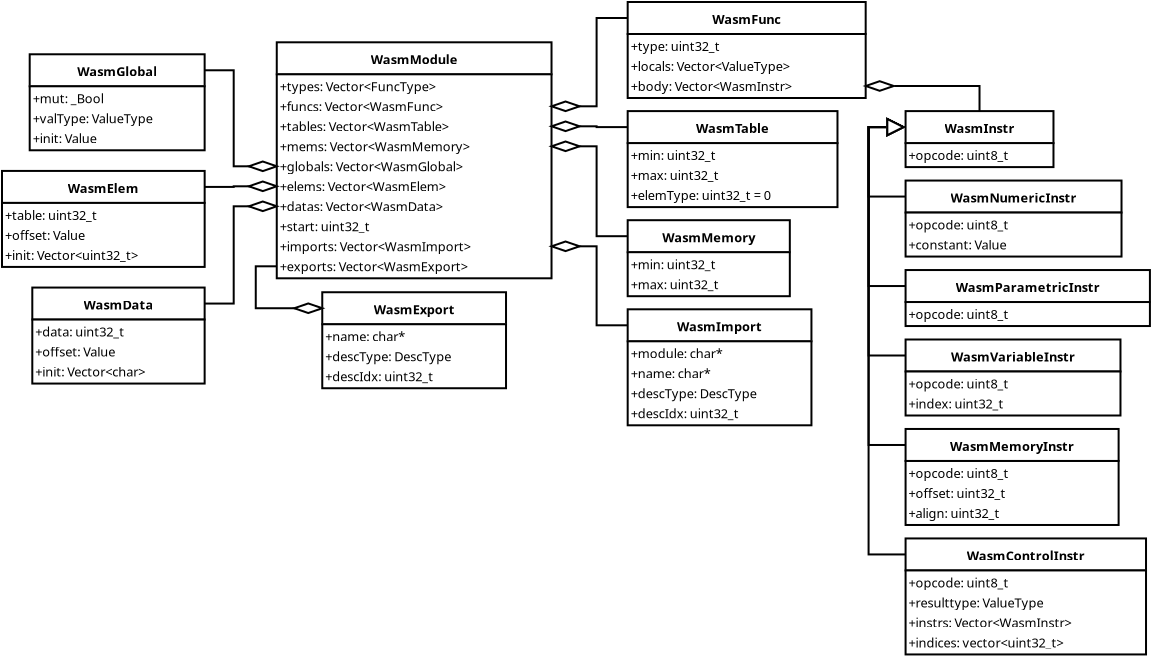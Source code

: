 <?xml version="1.0" encoding="UTF-8"?>
<dia:diagram xmlns:dia="http://www.lysator.liu.se/~alla/dia/">
  <dia:layer name="Background" visible="true" active="true">
    <dia:group>
      <dia:object type="Standard - Box" version="0" id="O0">
        <dia:attribute name="obj_pos">
          <dia:point val="3.05,5.4"/>
        </dia:attribute>
        <dia:attribute name="obj_bb">
          <dia:rectangle val="3.05,5.4;16.788,7"/>
        </dia:attribute>
        <dia:attribute name="elem_corner">
          <dia:point val="3.05,5.4"/>
        </dia:attribute>
        <dia:attribute name="elem_width">
          <dia:real val="13.738"/>
        </dia:attribute>
        <dia:attribute name="elem_height">
          <dia:real val="1.6"/>
        </dia:attribute>
        <dia:attribute name="border_width">
          <dia:real val="0"/>
        </dia:attribute>
        <dia:attribute name="border_color">
          <dia:color val="#ffffff"/>
        </dia:attribute>
        <dia:attribute name="show_background">
          <dia:boolean val="true"/>
        </dia:attribute>
      </dia:object>
      <dia:object type="Standard - Box" version="0" id="O1">
        <dia:attribute name="obj_pos">
          <dia:point val="3.05,5.4"/>
        </dia:attribute>
        <dia:attribute name="obj_bb">
          <dia:rectangle val="3,5.35;16.837,7.05"/>
        </dia:attribute>
        <dia:attribute name="elem_corner">
          <dia:point val="3.05,5.4"/>
        </dia:attribute>
        <dia:attribute name="elem_width">
          <dia:real val="13.738"/>
        </dia:attribute>
        <dia:attribute name="elem_height">
          <dia:real val="1.6"/>
        </dia:attribute>
        <dia:attribute name="show_background">
          <dia:boolean val="false"/>
        </dia:attribute>
      </dia:object>
      <dia:object type="Standard - Text" version="1" id="O2">
        <dia:attribute name="obj_pos">
          <dia:point val="9.919,6.5"/>
        </dia:attribute>
        <dia:attribute name="obj_bb">
          <dia:rectangle val="7.515,5.905;12.322,6.65"/>
        </dia:attribute>
        <dia:attribute name="text">
          <dia:composite type="text">
            <dia:attribute name="string">
              <dia:string>#WasmModule#</dia:string>
            </dia:attribute>
            <dia:attribute name="font">
              <dia:font family="sans" style="80" name="Helvetica-Bold"/>
            </dia:attribute>
            <dia:attribute name="height">
              <dia:real val="0.8"/>
            </dia:attribute>
            <dia:attribute name="pos">
              <dia:point val="9.919,6.5"/>
            </dia:attribute>
            <dia:attribute name="color">
              <dia:color val="#000000"/>
            </dia:attribute>
            <dia:attribute name="alignment">
              <dia:enum val="1"/>
            </dia:attribute>
          </dia:composite>
        </dia:attribute>
        <dia:attribute name="valign">
          <dia:enum val="3"/>
        </dia:attribute>
      </dia:object>
      <dia:object type="Standard - Box" version="0" id="O3">
        <dia:attribute name="obj_pos">
          <dia:point val="3.05,7"/>
        </dia:attribute>
        <dia:attribute name="obj_bb">
          <dia:rectangle val="3.05,7;16.788,17.2"/>
        </dia:attribute>
        <dia:attribute name="elem_corner">
          <dia:point val="3.05,7"/>
        </dia:attribute>
        <dia:attribute name="elem_width">
          <dia:real val="13.738"/>
        </dia:attribute>
        <dia:attribute name="elem_height">
          <dia:real val="10.2"/>
        </dia:attribute>
        <dia:attribute name="border_width">
          <dia:real val="0"/>
        </dia:attribute>
        <dia:attribute name="border_color">
          <dia:color val="#ffffff"/>
        </dia:attribute>
        <dia:attribute name="show_background">
          <dia:boolean val="true"/>
        </dia:attribute>
      </dia:object>
      <dia:object type="Standard - Box" version="0" id="O4">
        <dia:attribute name="obj_pos">
          <dia:point val="3.05,7"/>
        </dia:attribute>
        <dia:attribute name="obj_bb">
          <dia:rectangle val="3,6.95;16.837,17.25"/>
        </dia:attribute>
        <dia:attribute name="elem_corner">
          <dia:point val="3.05,7"/>
        </dia:attribute>
        <dia:attribute name="elem_width">
          <dia:real val="13.738"/>
        </dia:attribute>
        <dia:attribute name="elem_height">
          <dia:real val="10.2"/>
        </dia:attribute>
        <dia:attribute name="show_background">
          <dia:boolean val="false"/>
        </dia:attribute>
      </dia:object>
      <dia:object type="Standard - Text" version="1" id="O5">
        <dia:attribute name="obj_pos">
          <dia:point val="3.2,7.85"/>
        </dia:attribute>
        <dia:attribute name="obj_bb">
          <dia:rectangle val="3.2,7.255;12.002,8"/>
        </dia:attribute>
        <dia:attribute name="text">
          <dia:composite type="text">
            <dia:attribute name="string">
              <dia:string>#+types: Vector&lt;FuncType&gt;#</dia:string>
            </dia:attribute>
            <dia:attribute name="font">
              <dia:font family="sans" style="0" name="Helvetica"/>
            </dia:attribute>
            <dia:attribute name="height">
              <dia:real val="0.8"/>
            </dia:attribute>
            <dia:attribute name="pos">
              <dia:point val="3.2,7.85"/>
            </dia:attribute>
            <dia:attribute name="color">
              <dia:color val="#000000"/>
            </dia:attribute>
            <dia:attribute name="alignment">
              <dia:enum val="0"/>
            </dia:attribute>
          </dia:composite>
        </dia:attribute>
        <dia:attribute name="valign">
          <dia:enum val="3"/>
        </dia:attribute>
      </dia:object>
      <dia:object type="Standard - Text" version="1" id="O6">
        <dia:attribute name="obj_pos">
          <dia:point val="3.2,8.85"/>
        </dia:attribute>
        <dia:attribute name="obj_bb">
          <dia:rectangle val="3.2,8.255;12.425,9"/>
        </dia:attribute>
        <dia:attribute name="text">
          <dia:composite type="text">
            <dia:attribute name="string">
              <dia:string>#+funcs: Vector&lt;WasmFunc&gt;#</dia:string>
            </dia:attribute>
            <dia:attribute name="font">
              <dia:font family="sans" style="0" name="Helvetica"/>
            </dia:attribute>
            <dia:attribute name="height">
              <dia:real val="0.8"/>
            </dia:attribute>
            <dia:attribute name="pos">
              <dia:point val="3.2,8.85"/>
            </dia:attribute>
            <dia:attribute name="color">
              <dia:color val="#000000"/>
            </dia:attribute>
            <dia:attribute name="alignment">
              <dia:enum val="0"/>
            </dia:attribute>
          </dia:composite>
        </dia:attribute>
        <dia:attribute name="valign">
          <dia:enum val="3"/>
        </dia:attribute>
      </dia:object>
      <dia:object type="Standard - Text" version="1" id="O7">
        <dia:attribute name="obj_pos">
          <dia:point val="3.2,9.85"/>
        </dia:attribute>
        <dia:attribute name="obj_bb">
          <dia:rectangle val="3.2,9.255;12.822,10"/>
        </dia:attribute>
        <dia:attribute name="text">
          <dia:composite type="text">
            <dia:attribute name="string">
              <dia:string>#+tables: Vector&lt;WasmTable&gt;#</dia:string>
            </dia:attribute>
            <dia:attribute name="font">
              <dia:font family="sans" style="0" name="Helvetica"/>
            </dia:attribute>
            <dia:attribute name="height">
              <dia:real val="0.8"/>
            </dia:attribute>
            <dia:attribute name="pos">
              <dia:point val="3.2,9.85"/>
            </dia:attribute>
            <dia:attribute name="color">
              <dia:color val="#000000"/>
            </dia:attribute>
            <dia:attribute name="alignment">
              <dia:enum val="0"/>
            </dia:attribute>
          </dia:composite>
        </dia:attribute>
        <dia:attribute name="valign">
          <dia:enum val="3"/>
        </dia:attribute>
      </dia:object>
      <dia:object type="Standard - Text" version="1" id="O8">
        <dia:attribute name="obj_pos">
          <dia:point val="3.2,10.85"/>
        </dia:attribute>
        <dia:attribute name="obj_bb">
          <dia:rectangle val="3.2,10.255;13.787,11"/>
        </dia:attribute>
        <dia:attribute name="text">
          <dia:composite type="text">
            <dia:attribute name="string">
              <dia:string>#+mems: Vector&lt;WasmMemory&gt;#</dia:string>
            </dia:attribute>
            <dia:attribute name="font">
              <dia:font family="sans" style="0" name="Helvetica"/>
            </dia:attribute>
            <dia:attribute name="height">
              <dia:real val="0.8"/>
            </dia:attribute>
            <dia:attribute name="pos">
              <dia:point val="3.2,10.85"/>
            </dia:attribute>
            <dia:attribute name="color">
              <dia:color val="#000000"/>
            </dia:attribute>
            <dia:attribute name="alignment">
              <dia:enum val="0"/>
            </dia:attribute>
          </dia:composite>
        </dia:attribute>
        <dia:attribute name="valign">
          <dia:enum val="3"/>
        </dia:attribute>
      </dia:object>
      <dia:object type="Standard - Text" version="1" id="O9">
        <dia:attribute name="obj_pos">
          <dia:point val="3.2,11.85"/>
        </dia:attribute>
        <dia:attribute name="obj_bb">
          <dia:rectangle val="3.2,11.255;13.54,12"/>
        </dia:attribute>
        <dia:attribute name="text">
          <dia:composite type="text">
            <dia:attribute name="string">
              <dia:string>#+globals: Vector&lt;WasmGlobal&gt;#</dia:string>
            </dia:attribute>
            <dia:attribute name="font">
              <dia:font family="sans" style="0" name="Helvetica"/>
            </dia:attribute>
            <dia:attribute name="height">
              <dia:real val="0.8"/>
            </dia:attribute>
            <dia:attribute name="pos">
              <dia:point val="3.2,11.85"/>
            </dia:attribute>
            <dia:attribute name="color">
              <dia:color val="#000000"/>
            </dia:attribute>
            <dia:attribute name="alignment">
              <dia:enum val="0"/>
            </dia:attribute>
          </dia:composite>
        </dia:attribute>
        <dia:attribute name="valign">
          <dia:enum val="3"/>
        </dia:attribute>
      </dia:object>
      <dia:object type="Standard - Text" version="1" id="O10">
        <dia:attribute name="obj_pos">
          <dia:point val="3.2,12.85"/>
        </dia:attribute>
        <dia:attribute name="obj_bb">
          <dia:rectangle val="3.2,12.255;12.732,13"/>
        </dia:attribute>
        <dia:attribute name="text">
          <dia:composite type="text">
            <dia:attribute name="string">
              <dia:string>#+elems: Vector&lt;WasmElem&gt;#</dia:string>
            </dia:attribute>
            <dia:attribute name="font">
              <dia:font family="sans" style="0" name="Helvetica"/>
            </dia:attribute>
            <dia:attribute name="height">
              <dia:real val="0.8"/>
            </dia:attribute>
            <dia:attribute name="pos">
              <dia:point val="3.2,12.85"/>
            </dia:attribute>
            <dia:attribute name="color">
              <dia:color val="#000000"/>
            </dia:attribute>
            <dia:attribute name="alignment">
              <dia:enum val="0"/>
            </dia:attribute>
          </dia:composite>
        </dia:attribute>
        <dia:attribute name="valign">
          <dia:enum val="3"/>
        </dia:attribute>
      </dia:object>
      <dia:object type="Standard - Text" version="1" id="O11">
        <dia:attribute name="obj_pos">
          <dia:point val="3.2,13.85"/>
        </dia:attribute>
        <dia:attribute name="obj_bb">
          <dia:rectangle val="3.2,13.255;12.512,14"/>
        </dia:attribute>
        <dia:attribute name="text">
          <dia:composite type="text">
            <dia:attribute name="string">
              <dia:string>#+datas: Vector&lt;WasmData&gt;#</dia:string>
            </dia:attribute>
            <dia:attribute name="font">
              <dia:font family="sans" style="0" name="Helvetica"/>
            </dia:attribute>
            <dia:attribute name="height">
              <dia:real val="0.8"/>
            </dia:attribute>
            <dia:attribute name="pos">
              <dia:point val="3.2,13.85"/>
            </dia:attribute>
            <dia:attribute name="color">
              <dia:color val="#000000"/>
            </dia:attribute>
            <dia:attribute name="alignment">
              <dia:enum val="0"/>
            </dia:attribute>
          </dia:composite>
        </dia:attribute>
        <dia:attribute name="valign">
          <dia:enum val="3"/>
        </dia:attribute>
      </dia:object>
      <dia:object type="Standard - Text" version="1" id="O12">
        <dia:attribute name="obj_pos">
          <dia:point val="3.2,14.85"/>
        </dia:attribute>
        <dia:attribute name="obj_bb">
          <dia:rectangle val="3.2,14.255;8.265,15"/>
        </dia:attribute>
        <dia:attribute name="text">
          <dia:composite type="text">
            <dia:attribute name="string">
              <dia:string>#+start: uint32_t#</dia:string>
            </dia:attribute>
            <dia:attribute name="font">
              <dia:font family="sans" style="0" name="Helvetica"/>
            </dia:attribute>
            <dia:attribute name="height">
              <dia:real val="0.8"/>
            </dia:attribute>
            <dia:attribute name="pos">
              <dia:point val="3.2,14.85"/>
            </dia:attribute>
            <dia:attribute name="color">
              <dia:color val="#000000"/>
            </dia:attribute>
            <dia:attribute name="alignment">
              <dia:enum val="0"/>
            </dia:attribute>
          </dia:composite>
        </dia:attribute>
        <dia:attribute name="valign">
          <dia:enum val="3"/>
        </dia:attribute>
      </dia:object>
      <dia:object type="Standard - Text" version="1" id="O13">
        <dia:attribute name="obj_pos">
          <dia:point val="3.2,15.85"/>
        </dia:attribute>
        <dia:attribute name="obj_bb">
          <dia:rectangle val="3.2,15.255;13.78,16"/>
        </dia:attribute>
        <dia:attribute name="text">
          <dia:composite type="text">
            <dia:attribute name="string">
              <dia:string>#+imports: Vector&lt;WasmImport&gt;#</dia:string>
            </dia:attribute>
            <dia:attribute name="font">
              <dia:font family="sans" style="0" name="Helvetica"/>
            </dia:attribute>
            <dia:attribute name="height">
              <dia:real val="0.8"/>
            </dia:attribute>
            <dia:attribute name="pos">
              <dia:point val="3.2,15.85"/>
            </dia:attribute>
            <dia:attribute name="color">
              <dia:color val="#000000"/>
            </dia:attribute>
            <dia:attribute name="alignment">
              <dia:enum val="0"/>
            </dia:attribute>
          </dia:composite>
        </dia:attribute>
        <dia:attribute name="valign">
          <dia:enum val="3"/>
        </dia:attribute>
      </dia:object>
      <dia:object type="Standard - Text" version="1" id="O14">
        <dia:attribute name="obj_pos">
          <dia:point val="3.2,16.85"/>
        </dia:attribute>
        <dia:attribute name="obj_bb">
          <dia:rectangle val="3.2,16.255;13.717,17"/>
        </dia:attribute>
        <dia:attribute name="text">
          <dia:composite type="text">
            <dia:attribute name="string">
              <dia:string>#+exports: Vector&lt;WasmExport&gt;#</dia:string>
            </dia:attribute>
            <dia:attribute name="font">
              <dia:font family="sans" style="0" name="Helvetica"/>
            </dia:attribute>
            <dia:attribute name="height">
              <dia:real val="0.8"/>
            </dia:attribute>
            <dia:attribute name="pos">
              <dia:point val="3.2,16.85"/>
            </dia:attribute>
            <dia:attribute name="color">
              <dia:color val="#000000"/>
            </dia:attribute>
            <dia:attribute name="alignment">
              <dia:enum val="0"/>
            </dia:attribute>
          </dia:composite>
        </dia:attribute>
        <dia:attribute name="valign">
          <dia:enum val="3"/>
        </dia:attribute>
      </dia:object>
    </dia:group>
    <dia:group>
      <dia:object type="Standard - Box" version="0" id="O15">
        <dia:attribute name="obj_pos">
          <dia:point val="20.596,3.385"/>
        </dia:attribute>
        <dia:attribute name="obj_bb">
          <dia:rectangle val="20.596,3.385;32.496,4.985"/>
        </dia:attribute>
        <dia:attribute name="elem_corner">
          <dia:point val="20.596,3.385"/>
        </dia:attribute>
        <dia:attribute name="elem_width">
          <dia:real val="11.9"/>
        </dia:attribute>
        <dia:attribute name="elem_height">
          <dia:real val="1.6"/>
        </dia:attribute>
        <dia:attribute name="border_width">
          <dia:real val="0"/>
        </dia:attribute>
        <dia:attribute name="border_color">
          <dia:color val="#ffffff"/>
        </dia:attribute>
        <dia:attribute name="show_background">
          <dia:boolean val="true"/>
        </dia:attribute>
      </dia:object>
      <dia:object type="Standard - Box" version="0" id="O16">
        <dia:attribute name="obj_pos">
          <dia:point val="20.596,3.385"/>
        </dia:attribute>
        <dia:attribute name="obj_bb">
          <dia:rectangle val="20.546,3.335;32.546,5.035"/>
        </dia:attribute>
        <dia:attribute name="elem_corner">
          <dia:point val="20.596,3.385"/>
        </dia:attribute>
        <dia:attribute name="elem_width">
          <dia:real val="11.9"/>
        </dia:attribute>
        <dia:attribute name="elem_height">
          <dia:real val="1.6"/>
        </dia:attribute>
        <dia:attribute name="show_background">
          <dia:boolean val="false"/>
        </dia:attribute>
      </dia:object>
      <dia:object type="Standard - Text" version="1" id="O17">
        <dia:attribute name="obj_pos">
          <dia:point val="26.546,4.485"/>
        </dia:attribute>
        <dia:attribute name="obj_bb">
          <dia:rectangle val="24.618,3.89;28.475,4.635"/>
        </dia:attribute>
        <dia:attribute name="text">
          <dia:composite type="text">
            <dia:attribute name="string">
              <dia:string>#WasmFunc#</dia:string>
            </dia:attribute>
            <dia:attribute name="font">
              <dia:font family="sans" style="80" name="Helvetica-Bold"/>
            </dia:attribute>
            <dia:attribute name="height">
              <dia:real val="0.8"/>
            </dia:attribute>
            <dia:attribute name="pos">
              <dia:point val="26.546,4.485"/>
            </dia:attribute>
            <dia:attribute name="color">
              <dia:color val="#000000"/>
            </dia:attribute>
            <dia:attribute name="alignment">
              <dia:enum val="1"/>
            </dia:attribute>
          </dia:composite>
        </dia:attribute>
        <dia:attribute name="valign">
          <dia:enum val="3"/>
        </dia:attribute>
      </dia:object>
      <dia:object type="Standard - Box" version="0" id="O18">
        <dia:attribute name="obj_pos">
          <dia:point val="20.596,4.985"/>
        </dia:attribute>
        <dia:attribute name="obj_bb">
          <dia:rectangle val="20.596,4.985;32.496,8.185"/>
        </dia:attribute>
        <dia:attribute name="elem_corner">
          <dia:point val="20.596,4.985"/>
        </dia:attribute>
        <dia:attribute name="elem_width">
          <dia:real val="11.9"/>
        </dia:attribute>
        <dia:attribute name="elem_height">
          <dia:real val="3.2"/>
        </dia:attribute>
        <dia:attribute name="border_width">
          <dia:real val="0"/>
        </dia:attribute>
        <dia:attribute name="border_color">
          <dia:color val="#ffffff"/>
        </dia:attribute>
        <dia:attribute name="show_background">
          <dia:boolean val="true"/>
        </dia:attribute>
      </dia:object>
      <dia:object type="Standard - Box" version="0" id="O19">
        <dia:attribute name="obj_pos">
          <dia:point val="20.596,4.985"/>
        </dia:attribute>
        <dia:attribute name="obj_bb">
          <dia:rectangle val="20.546,4.935;32.546,8.235"/>
        </dia:attribute>
        <dia:attribute name="elem_corner">
          <dia:point val="20.596,4.985"/>
        </dia:attribute>
        <dia:attribute name="elem_width">
          <dia:real val="11.9"/>
        </dia:attribute>
        <dia:attribute name="elem_height">
          <dia:real val="3.2"/>
        </dia:attribute>
        <dia:attribute name="show_background">
          <dia:boolean val="false"/>
        </dia:attribute>
      </dia:object>
      <dia:object type="Standard - Text" version="1" id="O20">
        <dia:attribute name="obj_pos">
          <dia:point val="20.746,5.835"/>
        </dia:attribute>
        <dia:attribute name="obj_bb">
          <dia:rectangle val="20.746,5.24;25.756,5.985"/>
        </dia:attribute>
        <dia:attribute name="text">
          <dia:composite type="text">
            <dia:attribute name="string">
              <dia:string>#+type: uint32_t#</dia:string>
            </dia:attribute>
            <dia:attribute name="font">
              <dia:font family="sans" style="0" name="Helvetica"/>
            </dia:attribute>
            <dia:attribute name="height">
              <dia:real val="0.8"/>
            </dia:attribute>
            <dia:attribute name="pos">
              <dia:point val="20.746,5.835"/>
            </dia:attribute>
            <dia:attribute name="color">
              <dia:color val="#000000"/>
            </dia:attribute>
            <dia:attribute name="alignment">
              <dia:enum val="0"/>
            </dia:attribute>
          </dia:composite>
        </dia:attribute>
        <dia:attribute name="valign">
          <dia:enum val="3"/>
        </dia:attribute>
      </dia:object>
      <dia:object type="Standard - Text" version="1" id="O21">
        <dia:attribute name="obj_pos">
          <dia:point val="20.746,6.835"/>
        </dia:attribute>
        <dia:attribute name="obj_bb">
          <dia:rectangle val="20.746,6.24;29.871,6.985"/>
        </dia:attribute>
        <dia:attribute name="text">
          <dia:composite type="text">
            <dia:attribute name="string">
              <dia:string>#+locals: Vector&lt;ValueType&gt;#</dia:string>
            </dia:attribute>
            <dia:attribute name="font">
              <dia:font family="sans" style="0" name="Helvetica"/>
            </dia:attribute>
            <dia:attribute name="height">
              <dia:real val="0.8"/>
            </dia:attribute>
            <dia:attribute name="pos">
              <dia:point val="20.746,6.835"/>
            </dia:attribute>
            <dia:attribute name="color">
              <dia:color val="#000000"/>
            </dia:attribute>
            <dia:attribute name="alignment">
              <dia:enum val="0"/>
            </dia:attribute>
          </dia:composite>
        </dia:attribute>
        <dia:attribute name="valign">
          <dia:enum val="3"/>
        </dia:attribute>
      </dia:object>
      <dia:object type="Standard - Text" version="1" id="O22">
        <dia:attribute name="obj_pos">
          <dia:point val="20.746,7.835"/>
        </dia:attribute>
        <dia:attribute name="obj_bb">
          <dia:rectangle val="20.746,7.24;29.736,7.985"/>
        </dia:attribute>
        <dia:attribute name="text">
          <dia:composite type="text">
            <dia:attribute name="string">
              <dia:string>#+body: Vector&lt;WasmInstr&gt;#</dia:string>
            </dia:attribute>
            <dia:attribute name="font">
              <dia:font family="sans" style="0" name="Helvetica"/>
            </dia:attribute>
            <dia:attribute name="height">
              <dia:real val="0.8"/>
            </dia:attribute>
            <dia:attribute name="pos">
              <dia:point val="20.746,7.835"/>
            </dia:attribute>
            <dia:attribute name="color">
              <dia:color val="#000000"/>
            </dia:attribute>
            <dia:attribute name="alignment">
              <dia:enum val="0"/>
            </dia:attribute>
          </dia:composite>
        </dia:attribute>
        <dia:attribute name="valign">
          <dia:enum val="3"/>
        </dia:attribute>
      </dia:object>
    </dia:group>
    <dia:group>
      <dia:object type="Standard - Box" version="0" id="O23">
        <dia:attribute name="obj_pos">
          <dia:point val="20.596,8.84"/>
        </dia:attribute>
        <dia:attribute name="obj_bb">
          <dia:rectangle val="20.596,8.84;31.086,10.44"/>
        </dia:attribute>
        <dia:attribute name="elem_corner">
          <dia:point val="20.596,8.84"/>
        </dia:attribute>
        <dia:attribute name="elem_width">
          <dia:real val="10.49"/>
        </dia:attribute>
        <dia:attribute name="elem_height">
          <dia:real val="1.6"/>
        </dia:attribute>
        <dia:attribute name="border_width">
          <dia:real val="0"/>
        </dia:attribute>
        <dia:attribute name="border_color">
          <dia:color val="#ffffff"/>
        </dia:attribute>
        <dia:attribute name="show_background">
          <dia:boolean val="true"/>
        </dia:attribute>
      </dia:object>
      <dia:object type="Standard - Box" version="0" id="O24">
        <dia:attribute name="obj_pos">
          <dia:point val="20.596,8.84"/>
        </dia:attribute>
        <dia:attribute name="obj_bb">
          <dia:rectangle val="20.546,8.79;31.136,10.49"/>
        </dia:attribute>
        <dia:attribute name="elem_corner">
          <dia:point val="20.596,8.84"/>
        </dia:attribute>
        <dia:attribute name="elem_width">
          <dia:real val="10.49"/>
        </dia:attribute>
        <dia:attribute name="elem_height">
          <dia:real val="1.6"/>
        </dia:attribute>
        <dia:attribute name="show_background">
          <dia:boolean val="false"/>
        </dia:attribute>
      </dia:object>
      <dia:object type="Standard - Text" version="1" id="O25">
        <dia:attribute name="obj_pos">
          <dia:point val="25.841,9.94"/>
        </dia:attribute>
        <dia:attribute name="obj_bb">
          <dia:rectangle val="23.81,9.345;27.873,10.09"/>
        </dia:attribute>
        <dia:attribute name="text">
          <dia:composite type="text">
            <dia:attribute name="string">
              <dia:string>#WasmTable#</dia:string>
            </dia:attribute>
            <dia:attribute name="font">
              <dia:font family="sans" style="80" name="Helvetica-Bold"/>
            </dia:attribute>
            <dia:attribute name="height">
              <dia:real val="0.8"/>
            </dia:attribute>
            <dia:attribute name="pos">
              <dia:point val="25.841,9.94"/>
            </dia:attribute>
            <dia:attribute name="color">
              <dia:color val="#000000"/>
            </dia:attribute>
            <dia:attribute name="alignment">
              <dia:enum val="1"/>
            </dia:attribute>
          </dia:composite>
        </dia:attribute>
        <dia:attribute name="valign">
          <dia:enum val="3"/>
        </dia:attribute>
      </dia:object>
      <dia:object type="Standard - Box" version="0" id="O26">
        <dia:attribute name="obj_pos">
          <dia:point val="20.596,10.44"/>
        </dia:attribute>
        <dia:attribute name="obj_bb">
          <dia:rectangle val="20.596,10.44;31.086,13.64"/>
        </dia:attribute>
        <dia:attribute name="elem_corner">
          <dia:point val="20.596,10.44"/>
        </dia:attribute>
        <dia:attribute name="elem_width">
          <dia:real val="10.49"/>
        </dia:attribute>
        <dia:attribute name="elem_height">
          <dia:real val="3.2"/>
        </dia:attribute>
        <dia:attribute name="border_width">
          <dia:real val="0"/>
        </dia:attribute>
        <dia:attribute name="border_color">
          <dia:color val="#ffffff"/>
        </dia:attribute>
        <dia:attribute name="show_background">
          <dia:boolean val="true"/>
        </dia:attribute>
      </dia:object>
      <dia:object type="Standard - Box" version="0" id="O27">
        <dia:attribute name="obj_pos">
          <dia:point val="20.596,10.44"/>
        </dia:attribute>
        <dia:attribute name="obj_bb">
          <dia:rectangle val="20.546,10.39;31.136,13.69"/>
        </dia:attribute>
        <dia:attribute name="elem_corner">
          <dia:point val="20.596,10.44"/>
        </dia:attribute>
        <dia:attribute name="elem_width">
          <dia:real val="10.49"/>
        </dia:attribute>
        <dia:attribute name="elem_height">
          <dia:real val="3.2"/>
        </dia:attribute>
        <dia:attribute name="show_background">
          <dia:boolean val="false"/>
        </dia:attribute>
      </dia:object>
      <dia:object type="Standard - Text" version="1" id="O28">
        <dia:attribute name="obj_pos">
          <dia:point val="20.746,11.29"/>
        </dia:attribute>
        <dia:attribute name="obj_bb">
          <dia:rectangle val="20.746,10.695;25.529,11.44"/>
        </dia:attribute>
        <dia:attribute name="text">
          <dia:composite type="text">
            <dia:attribute name="string">
              <dia:string>#+min: uint32_t#</dia:string>
            </dia:attribute>
            <dia:attribute name="font">
              <dia:font family="sans" style="0" name="Helvetica"/>
            </dia:attribute>
            <dia:attribute name="height">
              <dia:real val="0.8"/>
            </dia:attribute>
            <dia:attribute name="pos">
              <dia:point val="20.746,11.29"/>
            </dia:attribute>
            <dia:attribute name="color">
              <dia:color val="#000000"/>
            </dia:attribute>
            <dia:attribute name="alignment">
              <dia:enum val="0"/>
            </dia:attribute>
          </dia:composite>
        </dia:attribute>
        <dia:attribute name="valign">
          <dia:enum val="3"/>
        </dia:attribute>
      </dia:object>
      <dia:object type="Standard - Text" version="1" id="O29">
        <dia:attribute name="obj_pos">
          <dia:point val="20.746,12.29"/>
        </dia:attribute>
        <dia:attribute name="obj_bb">
          <dia:rectangle val="20.746,11.695;25.719,12.44"/>
        </dia:attribute>
        <dia:attribute name="text">
          <dia:composite type="text">
            <dia:attribute name="string">
              <dia:string>#+max: uint32_t#</dia:string>
            </dia:attribute>
            <dia:attribute name="font">
              <dia:font family="sans" style="0" name="Helvetica"/>
            </dia:attribute>
            <dia:attribute name="height">
              <dia:real val="0.8"/>
            </dia:attribute>
            <dia:attribute name="pos">
              <dia:point val="20.746,12.29"/>
            </dia:attribute>
            <dia:attribute name="color">
              <dia:color val="#000000"/>
            </dia:attribute>
            <dia:attribute name="alignment">
              <dia:enum val="0"/>
            </dia:attribute>
          </dia:composite>
        </dia:attribute>
        <dia:attribute name="valign">
          <dia:enum val="3"/>
        </dia:attribute>
      </dia:object>
      <dia:object type="Standard - Text" version="1" id="O30">
        <dia:attribute name="obj_pos">
          <dia:point val="20.746,13.29"/>
        </dia:attribute>
        <dia:attribute name="obj_bb">
          <dia:rectangle val="20.746,12.695;28.736,13.44"/>
        </dia:attribute>
        <dia:attribute name="text">
          <dia:composite type="text">
            <dia:attribute name="string">
              <dia:string>#+elemType: uint32_t = 0#</dia:string>
            </dia:attribute>
            <dia:attribute name="font">
              <dia:font family="sans" style="0" name="Helvetica"/>
            </dia:attribute>
            <dia:attribute name="height">
              <dia:real val="0.8"/>
            </dia:attribute>
            <dia:attribute name="pos">
              <dia:point val="20.746,13.29"/>
            </dia:attribute>
            <dia:attribute name="color">
              <dia:color val="#000000"/>
            </dia:attribute>
            <dia:attribute name="alignment">
              <dia:enum val="0"/>
            </dia:attribute>
          </dia:composite>
        </dia:attribute>
        <dia:attribute name="valign">
          <dia:enum val="3"/>
        </dia:attribute>
      </dia:object>
    </dia:group>
    <dia:group>
      <dia:object type="Standard - Box" version="0" id="O31">
        <dia:attribute name="obj_pos">
          <dia:point val="20.596,14.295"/>
        </dia:attribute>
        <dia:attribute name="obj_bb">
          <dia:rectangle val="20.596,14.295;28.704,15.895"/>
        </dia:attribute>
        <dia:attribute name="elem_corner">
          <dia:point val="20.596,14.295"/>
        </dia:attribute>
        <dia:attribute name="elem_width">
          <dia:real val="8.107"/>
        </dia:attribute>
        <dia:attribute name="elem_height">
          <dia:real val="1.6"/>
        </dia:attribute>
        <dia:attribute name="border_width">
          <dia:real val="0"/>
        </dia:attribute>
        <dia:attribute name="border_color">
          <dia:color val="#ffffff"/>
        </dia:attribute>
        <dia:attribute name="show_background">
          <dia:boolean val="true"/>
        </dia:attribute>
      </dia:object>
      <dia:object type="Standard - Box" version="0" id="O32">
        <dia:attribute name="obj_pos">
          <dia:point val="20.596,14.295"/>
        </dia:attribute>
        <dia:attribute name="obj_bb">
          <dia:rectangle val="20.546,14.245;28.754,15.945"/>
        </dia:attribute>
        <dia:attribute name="elem_corner">
          <dia:point val="20.596,14.295"/>
        </dia:attribute>
        <dia:attribute name="elem_width">
          <dia:real val="8.107"/>
        </dia:attribute>
        <dia:attribute name="elem_height">
          <dia:real val="1.6"/>
        </dia:attribute>
        <dia:attribute name="show_background">
          <dia:boolean val="false"/>
        </dia:attribute>
      </dia:object>
      <dia:object type="Standard - Text" version="1" id="O33">
        <dia:attribute name="obj_pos">
          <dia:point val="24.65,15.395"/>
        </dia:attribute>
        <dia:attribute name="obj_bb">
          <dia:rectangle val="22.113,14.8;27.188,15.545"/>
        </dia:attribute>
        <dia:attribute name="text">
          <dia:composite type="text">
            <dia:attribute name="string">
              <dia:string>#WasmMemory#</dia:string>
            </dia:attribute>
            <dia:attribute name="font">
              <dia:font family="sans" style="80" name="Helvetica-Bold"/>
            </dia:attribute>
            <dia:attribute name="height">
              <dia:real val="0.8"/>
            </dia:attribute>
            <dia:attribute name="pos">
              <dia:point val="24.65,15.395"/>
            </dia:attribute>
            <dia:attribute name="color">
              <dia:color val="#000000"/>
            </dia:attribute>
            <dia:attribute name="alignment">
              <dia:enum val="1"/>
            </dia:attribute>
          </dia:composite>
        </dia:attribute>
        <dia:attribute name="valign">
          <dia:enum val="3"/>
        </dia:attribute>
      </dia:object>
      <dia:object type="Standard - Box" version="0" id="O34">
        <dia:attribute name="obj_pos">
          <dia:point val="20.596,15.895"/>
        </dia:attribute>
        <dia:attribute name="obj_bb">
          <dia:rectangle val="20.596,15.895;28.704,18.095"/>
        </dia:attribute>
        <dia:attribute name="elem_corner">
          <dia:point val="20.596,15.895"/>
        </dia:attribute>
        <dia:attribute name="elem_width">
          <dia:real val="8.107"/>
        </dia:attribute>
        <dia:attribute name="elem_height">
          <dia:real val="2.2"/>
        </dia:attribute>
        <dia:attribute name="border_width">
          <dia:real val="0"/>
        </dia:attribute>
        <dia:attribute name="border_color">
          <dia:color val="#ffffff"/>
        </dia:attribute>
        <dia:attribute name="show_background">
          <dia:boolean val="true"/>
        </dia:attribute>
      </dia:object>
      <dia:object type="Standard - Box" version="0" id="O35">
        <dia:attribute name="obj_pos">
          <dia:point val="20.596,15.895"/>
        </dia:attribute>
        <dia:attribute name="obj_bb">
          <dia:rectangle val="20.546,15.845;28.754,18.145"/>
        </dia:attribute>
        <dia:attribute name="elem_corner">
          <dia:point val="20.596,15.895"/>
        </dia:attribute>
        <dia:attribute name="elem_width">
          <dia:real val="8.107"/>
        </dia:attribute>
        <dia:attribute name="elem_height">
          <dia:real val="2.2"/>
        </dia:attribute>
        <dia:attribute name="show_background">
          <dia:boolean val="false"/>
        </dia:attribute>
      </dia:object>
      <dia:object type="Standard - Text" version="1" id="O36">
        <dia:attribute name="obj_pos">
          <dia:point val="20.746,16.745"/>
        </dia:attribute>
        <dia:attribute name="obj_bb">
          <dia:rectangle val="20.746,16.15;25.529,16.895"/>
        </dia:attribute>
        <dia:attribute name="text">
          <dia:composite type="text">
            <dia:attribute name="string">
              <dia:string>#+min: uint32_t#</dia:string>
            </dia:attribute>
            <dia:attribute name="font">
              <dia:font family="sans" style="0" name="Helvetica"/>
            </dia:attribute>
            <dia:attribute name="height">
              <dia:real val="0.8"/>
            </dia:attribute>
            <dia:attribute name="pos">
              <dia:point val="20.746,16.745"/>
            </dia:attribute>
            <dia:attribute name="color">
              <dia:color val="#000000"/>
            </dia:attribute>
            <dia:attribute name="alignment">
              <dia:enum val="0"/>
            </dia:attribute>
          </dia:composite>
        </dia:attribute>
        <dia:attribute name="valign">
          <dia:enum val="3"/>
        </dia:attribute>
      </dia:object>
      <dia:object type="Standard - Text" version="1" id="O37">
        <dia:attribute name="obj_pos">
          <dia:point val="20.746,17.745"/>
        </dia:attribute>
        <dia:attribute name="obj_bb">
          <dia:rectangle val="20.746,17.15;25.719,17.895"/>
        </dia:attribute>
        <dia:attribute name="text">
          <dia:composite type="text">
            <dia:attribute name="string">
              <dia:string>#+max: uint32_t#</dia:string>
            </dia:attribute>
            <dia:attribute name="font">
              <dia:font family="sans" style="0" name="Helvetica"/>
            </dia:attribute>
            <dia:attribute name="height">
              <dia:real val="0.8"/>
            </dia:attribute>
            <dia:attribute name="pos">
              <dia:point val="20.746,17.745"/>
            </dia:attribute>
            <dia:attribute name="color">
              <dia:color val="#000000"/>
            </dia:attribute>
            <dia:attribute name="alignment">
              <dia:enum val="0"/>
            </dia:attribute>
          </dia:composite>
        </dia:attribute>
        <dia:attribute name="valign">
          <dia:enum val="3"/>
        </dia:attribute>
      </dia:object>
    </dia:group>
    <dia:group>
      <dia:object type="Standard - Box" version="0" id="O38">
        <dia:attribute name="obj_pos">
          <dia:point val="-9.303,5.999"/>
        </dia:attribute>
        <dia:attribute name="obj_bb">
          <dia:rectangle val="-9.303,5.999;-0.555,7.599"/>
        </dia:attribute>
        <dia:attribute name="elem_corner">
          <dia:point val="-9.303,5.999"/>
        </dia:attribute>
        <dia:attribute name="elem_width">
          <dia:real val="8.747"/>
        </dia:attribute>
        <dia:attribute name="elem_height">
          <dia:real val="1.6"/>
        </dia:attribute>
        <dia:attribute name="border_width">
          <dia:real val="0"/>
        </dia:attribute>
        <dia:attribute name="border_color">
          <dia:color val="#ffffff"/>
        </dia:attribute>
        <dia:attribute name="show_background">
          <dia:boolean val="true"/>
        </dia:attribute>
      </dia:object>
      <dia:object type="Standard - Box" version="0" id="O39">
        <dia:attribute name="obj_pos">
          <dia:point val="-9.303,5.999"/>
        </dia:attribute>
        <dia:attribute name="obj_bb">
          <dia:rectangle val="-9.353,5.949;-0.505,7.649"/>
        </dia:attribute>
        <dia:attribute name="elem_corner">
          <dia:point val="-9.303,5.999"/>
        </dia:attribute>
        <dia:attribute name="elem_width">
          <dia:real val="8.747"/>
        </dia:attribute>
        <dia:attribute name="elem_height">
          <dia:real val="1.6"/>
        </dia:attribute>
        <dia:attribute name="show_background">
          <dia:boolean val="false"/>
        </dia:attribute>
      </dia:object>
      <dia:object type="Standard - Text" version="1" id="O40">
        <dia:attribute name="obj_pos">
          <dia:point val="-4.929,7.099"/>
        </dia:attribute>
        <dia:attribute name="obj_bb">
          <dia:rectangle val="-7.158,6.504;-2.7,7.249"/>
        </dia:attribute>
        <dia:attribute name="text">
          <dia:composite type="text">
            <dia:attribute name="string">
              <dia:string>#WasmGlobal#</dia:string>
            </dia:attribute>
            <dia:attribute name="font">
              <dia:font family="sans" style="80" name="Helvetica-Bold"/>
            </dia:attribute>
            <dia:attribute name="height">
              <dia:real val="0.8"/>
            </dia:attribute>
            <dia:attribute name="pos">
              <dia:point val="-4.929,7.099"/>
            </dia:attribute>
            <dia:attribute name="color">
              <dia:color val="#000000"/>
            </dia:attribute>
            <dia:attribute name="alignment">
              <dia:enum val="1"/>
            </dia:attribute>
          </dia:composite>
        </dia:attribute>
        <dia:attribute name="valign">
          <dia:enum val="3"/>
        </dia:attribute>
      </dia:object>
      <dia:object type="Standard - Box" version="0" id="O41">
        <dia:attribute name="obj_pos">
          <dia:point val="-9.303,7.599"/>
        </dia:attribute>
        <dia:attribute name="obj_bb">
          <dia:rectangle val="-9.303,7.599;-0.555,10.799"/>
        </dia:attribute>
        <dia:attribute name="elem_corner">
          <dia:point val="-9.303,7.599"/>
        </dia:attribute>
        <dia:attribute name="elem_width">
          <dia:real val="8.747"/>
        </dia:attribute>
        <dia:attribute name="elem_height">
          <dia:real val="3.2"/>
        </dia:attribute>
        <dia:attribute name="border_width">
          <dia:real val="0"/>
        </dia:attribute>
        <dia:attribute name="border_color">
          <dia:color val="#ffffff"/>
        </dia:attribute>
        <dia:attribute name="show_background">
          <dia:boolean val="true"/>
        </dia:attribute>
      </dia:object>
      <dia:object type="Standard - Box" version="0" id="O42">
        <dia:attribute name="obj_pos">
          <dia:point val="-9.303,7.599"/>
        </dia:attribute>
        <dia:attribute name="obj_bb">
          <dia:rectangle val="-9.353,7.549;-0.505,10.849"/>
        </dia:attribute>
        <dia:attribute name="elem_corner">
          <dia:point val="-9.303,7.599"/>
        </dia:attribute>
        <dia:attribute name="elem_width">
          <dia:real val="8.747"/>
        </dia:attribute>
        <dia:attribute name="elem_height">
          <dia:real val="3.2"/>
        </dia:attribute>
        <dia:attribute name="show_background">
          <dia:boolean val="false"/>
        </dia:attribute>
      </dia:object>
      <dia:object type="Standard - Text" version="1" id="O43">
        <dia:attribute name="obj_pos">
          <dia:point val="-9.153,8.449"/>
        </dia:attribute>
        <dia:attribute name="obj_bb">
          <dia:rectangle val="-9.153,7.854;-5.198,8.599"/>
        </dia:attribute>
        <dia:attribute name="text">
          <dia:composite type="text">
            <dia:attribute name="string">
              <dia:string>#+mut: _Bool#</dia:string>
            </dia:attribute>
            <dia:attribute name="font">
              <dia:font family="sans" style="0" name="Helvetica"/>
            </dia:attribute>
            <dia:attribute name="height">
              <dia:real val="0.8"/>
            </dia:attribute>
            <dia:attribute name="pos">
              <dia:point val="-9.153,8.449"/>
            </dia:attribute>
            <dia:attribute name="color">
              <dia:color val="#000000"/>
            </dia:attribute>
            <dia:attribute name="alignment">
              <dia:enum val="0"/>
            </dia:attribute>
          </dia:composite>
        </dia:attribute>
        <dia:attribute name="valign">
          <dia:enum val="3"/>
        </dia:attribute>
      </dia:object>
      <dia:object type="Standard - Text" version="1" id="O44">
        <dia:attribute name="obj_pos">
          <dia:point val="-9.153,9.449"/>
        </dia:attribute>
        <dia:attribute name="obj_bb">
          <dia:rectangle val="-9.153,8.854;-2.545,9.599"/>
        </dia:attribute>
        <dia:attribute name="text">
          <dia:composite type="text">
            <dia:attribute name="string">
              <dia:string>#+valType: ValueType#</dia:string>
            </dia:attribute>
            <dia:attribute name="font">
              <dia:font family="sans" style="0" name="Helvetica"/>
            </dia:attribute>
            <dia:attribute name="height">
              <dia:real val="0.8"/>
            </dia:attribute>
            <dia:attribute name="pos">
              <dia:point val="-9.153,9.449"/>
            </dia:attribute>
            <dia:attribute name="color">
              <dia:color val="#000000"/>
            </dia:attribute>
            <dia:attribute name="alignment">
              <dia:enum val="0"/>
            </dia:attribute>
          </dia:composite>
        </dia:attribute>
        <dia:attribute name="valign">
          <dia:enum val="3"/>
        </dia:attribute>
      </dia:object>
      <dia:object type="Standard - Text" version="1" id="O45">
        <dia:attribute name="obj_pos">
          <dia:point val="-9.153,10.449"/>
        </dia:attribute>
        <dia:attribute name="obj_bb">
          <dia:rectangle val="-9.153,9.854;-5.43,10.599"/>
        </dia:attribute>
        <dia:attribute name="text">
          <dia:composite type="text">
            <dia:attribute name="string">
              <dia:string>#+init: Value#</dia:string>
            </dia:attribute>
            <dia:attribute name="font">
              <dia:font family="sans" style="0" name="Helvetica"/>
            </dia:attribute>
            <dia:attribute name="height">
              <dia:real val="0.8"/>
            </dia:attribute>
            <dia:attribute name="pos">
              <dia:point val="-9.153,10.449"/>
            </dia:attribute>
            <dia:attribute name="color">
              <dia:color val="#000000"/>
            </dia:attribute>
            <dia:attribute name="alignment">
              <dia:enum val="0"/>
            </dia:attribute>
          </dia:composite>
        </dia:attribute>
        <dia:attribute name="valign">
          <dia:enum val="3"/>
        </dia:attribute>
      </dia:object>
    </dia:group>
    <dia:group>
      <dia:object type="Standard - Box" version="0" id="O46">
        <dia:attribute name="obj_pos">
          <dia:point val="-10.688,11.831"/>
        </dia:attribute>
        <dia:attribute name="obj_bb">
          <dia:rectangle val="-10.688,11.831;-0.555,13.431"/>
        </dia:attribute>
        <dia:attribute name="elem_corner">
          <dia:point val="-10.688,11.831"/>
        </dia:attribute>
        <dia:attribute name="elem_width">
          <dia:real val="10.133"/>
        </dia:attribute>
        <dia:attribute name="elem_height">
          <dia:real val="1.6"/>
        </dia:attribute>
        <dia:attribute name="border_width">
          <dia:real val="0"/>
        </dia:attribute>
        <dia:attribute name="border_color">
          <dia:color val="#ffffff"/>
        </dia:attribute>
        <dia:attribute name="show_background">
          <dia:boolean val="true"/>
        </dia:attribute>
      </dia:object>
      <dia:object type="Standard - Box" version="0" id="O47">
        <dia:attribute name="obj_pos">
          <dia:point val="-10.688,11.831"/>
        </dia:attribute>
        <dia:attribute name="obj_bb">
          <dia:rectangle val="-10.738,11.781;-0.505,13.481"/>
        </dia:attribute>
        <dia:attribute name="elem_corner">
          <dia:point val="-10.688,11.831"/>
        </dia:attribute>
        <dia:attribute name="elem_width">
          <dia:real val="10.133"/>
        </dia:attribute>
        <dia:attribute name="elem_height">
          <dia:real val="1.6"/>
        </dia:attribute>
        <dia:attribute name="show_background">
          <dia:boolean val="false"/>
        </dia:attribute>
      </dia:object>
      <dia:object type="Standard - Text" version="1" id="O48">
        <dia:attribute name="obj_pos">
          <dia:point val="-5.622,12.931"/>
        </dia:attribute>
        <dia:attribute name="obj_bb">
          <dia:rectangle val="-7.583,12.336;-3.66,13.081"/>
        </dia:attribute>
        <dia:attribute name="text">
          <dia:composite type="text">
            <dia:attribute name="string">
              <dia:string>#WasmElem#</dia:string>
            </dia:attribute>
            <dia:attribute name="font">
              <dia:font family="sans" style="80" name="Helvetica-Bold"/>
            </dia:attribute>
            <dia:attribute name="height">
              <dia:real val="0.8"/>
            </dia:attribute>
            <dia:attribute name="pos">
              <dia:point val="-5.622,12.931"/>
            </dia:attribute>
            <dia:attribute name="color">
              <dia:color val="#000000"/>
            </dia:attribute>
            <dia:attribute name="alignment">
              <dia:enum val="1"/>
            </dia:attribute>
          </dia:composite>
        </dia:attribute>
        <dia:attribute name="valign">
          <dia:enum val="3"/>
        </dia:attribute>
      </dia:object>
      <dia:object type="Standard - Box" version="0" id="O49">
        <dia:attribute name="obj_pos">
          <dia:point val="-10.688,13.431"/>
        </dia:attribute>
        <dia:attribute name="obj_bb">
          <dia:rectangle val="-10.688,13.431;-0.555,16.631"/>
        </dia:attribute>
        <dia:attribute name="elem_corner">
          <dia:point val="-10.688,13.431"/>
        </dia:attribute>
        <dia:attribute name="elem_width">
          <dia:real val="10.133"/>
        </dia:attribute>
        <dia:attribute name="elem_height">
          <dia:real val="3.2"/>
        </dia:attribute>
        <dia:attribute name="border_width">
          <dia:real val="0"/>
        </dia:attribute>
        <dia:attribute name="border_color">
          <dia:color val="#ffffff"/>
        </dia:attribute>
        <dia:attribute name="show_background">
          <dia:boolean val="true"/>
        </dia:attribute>
      </dia:object>
      <dia:object type="Standard - Box" version="0" id="O50">
        <dia:attribute name="obj_pos">
          <dia:point val="-10.688,13.431"/>
        </dia:attribute>
        <dia:attribute name="obj_bb">
          <dia:rectangle val="-10.738,13.381;-0.505,16.681"/>
        </dia:attribute>
        <dia:attribute name="elem_corner">
          <dia:point val="-10.688,13.431"/>
        </dia:attribute>
        <dia:attribute name="elem_width">
          <dia:real val="10.133"/>
        </dia:attribute>
        <dia:attribute name="elem_height">
          <dia:real val="3.2"/>
        </dia:attribute>
        <dia:attribute name="show_background">
          <dia:boolean val="false"/>
        </dia:attribute>
      </dia:object>
      <dia:object type="Standard - Text" version="1" id="O51">
        <dia:attribute name="obj_pos">
          <dia:point val="-10.538,14.281"/>
        </dia:attribute>
        <dia:attribute name="obj_bb">
          <dia:rectangle val="-10.538,13.686;-5.338,14.431"/>
        </dia:attribute>
        <dia:attribute name="text">
          <dia:composite type="text">
            <dia:attribute name="string">
              <dia:string>#+table: uint32_t#</dia:string>
            </dia:attribute>
            <dia:attribute name="font">
              <dia:font family="sans" style="0" name="Helvetica"/>
            </dia:attribute>
            <dia:attribute name="height">
              <dia:real val="0.8"/>
            </dia:attribute>
            <dia:attribute name="pos">
              <dia:point val="-10.538,14.281"/>
            </dia:attribute>
            <dia:attribute name="color">
              <dia:color val="#000000"/>
            </dia:attribute>
            <dia:attribute name="alignment">
              <dia:enum val="0"/>
            </dia:attribute>
          </dia:composite>
        </dia:attribute>
        <dia:attribute name="valign">
          <dia:enum val="3"/>
        </dia:attribute>
      </dia:object>
      <dia:object type="Standard - Text" version="1" id="O52">
        <dia:attribute name="obj_pos">
          <dia:point val="-10.538,15.281"/>
        </dia:attribute>
        <dia:attribute name="obj_bb">
          <dia:rectangle val="-10.538,14.686;-6.005,15.431"/>
        </dia:attribute>
        <dia:attribute name="text">
          <dia:composite type="text">
            <dia:attribute name="string">
              <dia:string>#+offset: Value#</dia:string>
            </dia:attribute>
            <dia:attribute name="font">
              <dia:font family="sans" style="0" name="Helvetica"/>
            </dia:attribute>
            <dia:attribute name="height">
              <dia:real val="0.8"/>
            </dia:attribute>
            <dia:attribute name="pos">
              <dia:point val="-10.538,15.281"/>
            </dia:attribute>
            <dia:attribute name="color">
              <dia:color val="#000000"/>
            </dia:attribute>
            <dia:attribute name="alignment">
              <dia:enum val="0"/>
            </dia:attribute>
          </dia:composite>
        </dia:attribute>
        <dia:attribute name="valign">
          <dia:enum val="3"/>
        </dia:attribute>
      </dia:object>
      <dia:object type="Standard - Text" version="1" id="O53">
        <dia:attribute name="obj_pos">
          <dia:point val="-10.538,16.281"/>
        </dia:attribute>
        <dia:attribute name="obj_bb">
          <dia:rectangle val="-10.538,15.686;-2.835,16.431"/>
        </dia:attribute>
        <dia:attribute name="text">
          <dia:composite type="text">
            <dia:attribute name="string">
              <dia:string>#+init: Vector&lt;uint32_t&gt;#</dia:string>
            </dia:attribute>
            <dia:attribute name="font">
              <dia:font family="sans" style="0" name="Helvetica"/>
            </dia:attribute>
            <dia:attribute name="height">
              <dia:real val="0.8"/>
            </dia:attribute>
            <dia:attribute name="pos">
              <dia:point val="-10.538,16.281"/>
            </dia:attribute>
            <dia:attribute name="color">
              <dia:color val="#000000"/>
            </dia:attribute>
            <dia:attribute name="alignment">
              <dia:enum val="0"/>
            </dia:attribute>
          </dia:composite>
        </dia:attribute>
        <dia:attribute name="valign">
          <dia:enum val="3"/>
        </dia:attribute>
      </dia:object>
    </dia:group>
    <dia:group>
      <dia:object type="Standard - Box" version="0" id="O54">
        <dia:attribute name="obj_pos">
          <dia:point val="-9.173,17.663"/>
        </dia:attribute>
        <dia:attribute name="obj_bb">
          <dia:rectangle val="-9.173,17.663;-0.555,19.263"/>
        </dia:attribute>
        <dia:attribute name="elem_corner">
          <dia:point val="-9.173,17.663"/>
        </dia:attribute>
        <dia:attribute name="elem_width">
          <dia:real val="8.617"/>
        </dia:attribute>
        <dia:attribute name="elem_height">
          <dia:real val="1.6"/>
        </dia:attribute>
        <dia:attribute name="border_width">
          <dia:real val="0"/>
        </dia:attribute>
        <dia:attribute name="border_color">
          <dia:color val="#ffffff"/>
        </dia:attribute>
        <dia:attribute name="show_background">
          <dia:boolean val="true"/>
        </dia:attribute>
      </dia:object>
      <dia:object type="Standard - Box" version="0" id="O55">
        <dia:attribute name="obj_pos">
          <dia:point val="-9.173,17.663"/>
        </dia:attribute>
        <dia:attribute name="obj_bb">
          <dia:rectangle val="-9.223,17.613;-0.505,19.313"/>
        </dia:attribute>
        <dia:attribute name="elem_corner">
          <dia:point val="-9.173,17.663"/>
        </dia:attribute>
        <dia:attribute name="elem_width">
          <dia:real val="8.617"/>
        </dia:attribute>
        <dia:attribute name="elem_height">
          <dia:real val="1.6"/>
        </dia:attribute>
        <dia:attribute name="show_background">
          <dia:boolean val="false"/>
        </dia:attribute>
      </dia:object>
      <dia:object type="Standard - Text" version="1" id="O56">
        <dia:attribute name="obj_pos">
          <dia:point val="-4.864,18.763"/>
        </dia:attribute>
        <dia:attribute name="obj_bb">
          <dia:rectangle val="-6.797,18.168;-2.932,18.913"/>
        </dia:attribute>
        <dia:attribute name="text">
          <dia:composite type="text">
            <dia:attribute name="string">
              <dia:string>#WasmData#</dia:string>
            </dia:attribute>
            <dia:attribute name="font">
              <dia:font family="sans" style="80" name="Helvetica-Bold"/>
            </dia:attribute>
            <dia:attribute name="height">
              <dia:real val="0.8"/>
            </dia:attribute>
            <dia:attribute name="pos">
              <dia:point val="-4.864,18.763"/>
            </dia:attribute>
            <dia:attribute name="color">
              <dia:color val="#000000"/>
            </dia:attribute>
            <dia:attribute name="alignment">
              <dia:enum val="1"/>
            </dia:attribute>
          </dia:composite>
        </dia:attribute>
        <dia:attribute name="valign">
          <dia:enum val="3"/>
        </dia:attribute>
      </dia:object>
      <dia:object type="Standard - Box" version="0" id="O57">
        <dia:attribute name="obj_pos">
          <dia:point val="-9.173,19.263"/>
        </dia:attribute>
        <dia:attribute name="obj_bb">
          <dia:rectangle val="-9.173,19.263;-0.555,22.463"/>
        </dia:attribute>
        <dia:attribute name="elem_corner">
          <dia:point val="-9.173,19.263"/>
        </dia:attribute>
        <dia:attribute name="elem_width">
          <dia:real val="8.617"/>
        </dia:attribute>
        <dia:attribute name="elem_height">
          <dia:real val="3.2"/>
        </dia:attribute>
        <dia:attribute name="border_width">
          <dia:real val="0"/>
        </dia:attribute>
        <dia:attribute name="border_color">
          <dia:color val="#ffffff"/>
        </dia:attribute>
        <dia:attribute name="show_background">
          <dia:boolean val="true"/>
        </dia:attribute>
      </dia:object>
      <dia:object type="Standard - Box" version="0" id="O58">
        <dia:attribute name="obj_pos">
          <dia:point val="-9.173,19.263"/>
        </dia:attribute>
        <dia:attribute name="obj_bb">
          <dia:rectangle val="-9.223,19.213;-0.505,22.513"/>
        </dia:attribute>
        <dia:attribute name="elem_corner">
          <dia:point val="-9.173,19.263"/>
        </dia:attribute>
        <dia:attribute name="elem_width">
          <dia:real val="8.617"/>
        </dia:attribute>
        <dia:attribute name="elem_height">
          <dia:real val="3.2"/>
        </dia:attribute>
        <dia:attribute name="show_background">
          <dia:boolean val="false"/>
        </dia:attribute>
      </dia:object>
      <dia:object type="Standard - Text" version="1" id="O59">
        <dia:attribute name="obj_pos">
          <dia:point val="-9.023,20.113"/>
        </dia:attribute>
        <dia:attribute name="obj_bb">
          <dia:rectangle val="-9.023,19.518;-4.003,20.263"/>
        </dia:attribute>
        <dia:attribute name="text">
          <dia:composite type="text">
            <dia:attribute name="string">
              <dia:string>#+data: uint32_t#</dia:string>
            </dia:attribute>
            <dia:attribute name="font">
              <dia:font family="sans" style="0" name="Helvetica"/>
            </dia:attribute>
            <dia:attribute name="height">
              <dia:real val="0.8"/>
            </dia:attribute>
            <dia:attribute name="pos">
              <dia:point val="-9.023,20.113"/>
            </dia:attribute>
            <dia:attribute name="color">
              <dia:color val="#000000"/>
            </dia:attribute>
            <dia:attribute name="alignment">
              <dia:enum val="0"/>
            </dia:attribute>
          </dia:composite>
        </dia:attribute>
        <dia:attribute name="valign">
          <dia:enum val="3"/>
        </dia:attribute>
      </dia:object>
      <dia:object type="Standard - Text" version="1" id="O60">
        <dia:attribute name="obj_pos">
          <dia:point val="-9.023,21.113"/>
        </dia:attribute>
        <dia:attribute name="obj_bb">
          <dia:rectangle val="-9.023,20.518;-4.49,21.263"/>
        </dia:attribute>
        <dia:attribute name="text">
          <dia:composite type="text">
            <dia:attribute name="string">
              <dia:string>#+offset: Value#</dia:string>
            </dia:attribute>
            <dia:attribute name="font">
              <dia:font family="sans" style="0" name="Helvetica"/>
            </dia:attribute>
            <dia:attribute name="height">
              <dia:real val="0.8"/>
            </dia:attribute>
            <dia:attribute name="pos">
              <dia:point val="-9.023,21.113"/>
            </dia:attribute>
            <dia:attribute name="color">
              <dia:color val="#000000"/>
            </dia:attribute>
            <dia:attribute name="alignment">
              <dia:enum val="0"/>
            </dia:attribute>
          </dia:composite>
        </dia:attribute>
        <dia:attribute name="valign">
          <dia:enum val="3"/>
        </dia:attribute>
      </dia:object>
      <dia:object type="Standard - Text" version="1" id="O61">
        <dia:attribute name="obj_pos">
          <dia:point val="-9.023,22.113"/>
        </dia:attribute>
        <dia:attribute name="obj_bb">
          <dia:rectangle val="-9.023,21.518;-2.53,22.263"/>
        </dia:attribute>
        <dia:attribute name="text">
          <dia:composite type="text">
            <dia:attribute name="string">
              <dia:string>#+init: Vector&lt;char&gt;#</dia:string>
            </dia:attribute>
            <dia:attribute name="font">
              <dia:font family="sans" style="0" name="Helvetica"/>
            </dia:attribute>
            <dia:attribute name="height">
              <dia:real val="0.8"/>
            </dia:attribute>
            <dia:attribute name="pos">
              <dia:point val="-9.023,22.113"/>
            </dia:attribute>
            <dia:attribute name="color">
              <dia:color val="#000000"/>
            </dia:attribute>
            <dia:attribute name="alignment">
              <dia:enum val="0"/>
            </dia:attribute>
          </dia:composite>
        </dia:attribute>
        <dia:attribute name="valign">
          <dia:enum val="3"/>
        </dia:attribute>
      </dia:object>
    </dia:group>
    <dia:group>
      <dia:object type="Standard - Box" version="0" id="O62">
        <dia:attribute name="obj_pos">
          <dia:point val="5.325,17.897"/>
        </dia:attribute>
        <dia:attribute name="obj_bb">
          <dia:rectangle val="5.325,17.897;14.512,19.497"/>
        </dia:attribute>
        <dia:attribute name="elem_corner">
          <dia:point val="5.325,17.897"/>
        </dia:attribute>
        <dia:attribute name="elem_width">
          <dia:real val="9.188"/>
        </dia:attribute>
        <dia:attribute name="elem_height">
          <dia:real val="1.6"/>
        </dia:attribute>
        <dia:attribute name="border_width">
          <dia:real val="0"/>
        </dia:attribute>
        <dia:attribute name="border_color">
          <dia:color val="#ffffff"/>
        </dia:attribute>
        <dia:attribute name="show_background">
          <dia:boolean val="true"/>
        </dia:attribute>
      </dia:object>
      <dia:object type="Standard - Box" version="0" id="O63">
        <dia:attribute name="obj_pos">
          <dia:point val="5.325,17.897"/>
        </dia:attribute>
        <dia:attribute name="obj_bb">
          <dia:rectangle val="5.275,17.847;14.562,19.547"/>
        </dia:attribute>
        <dia:attribute name="elem_corner">
          <dia:point val="5.325,17.897"/>
        </dia:attribute>
        <dia:attribute name="elem_width">
          <dia:real val="9.188"/>
        </dia:attribute>
        <dia:attribute name="elem_height">
          <dia:real val="1.6"/>
        </dia:attribute>
        <dia:attribute name="show_background">
          <dia:boolean val="false"/>
        </dia:attribute>
      </dia:object>
      <dia:object type="Standard - Text" version="1" id="O64">
        <dia:attribute name="obj_pos">
          <dia:point val="9.919,18.997"/>
        </dia:attribute>
        <dia:attribute name="obj_bb">
          <dia:rectangle val="7.654,18.402;12.184,19.147"/>
        </dia:attribute>
        <dia:attribute name="text">
          <dia:composite type="text">
            <dia:attribute name="string">
              <dia:string>#WasmExport#</dia:string>
            </dia:attribute>
            <dia:attribute name="font">
              <dia:font family="sans" style="80" name="Helvetica-Bold"/>
            </dia:attribute>
            <dia:attribute name="height">
              <dia:real val="0.8"/>
            </dia:attribute>
            <dia:attribute name="pos">
              <dia:point val="9.919,18.997"/>
            </dia:attribute>
            <dia:attribute name="color">
              <dia:color val="#000000"/>
            </dia:attribute>
            <dia:attribute name="alignment">
              <dia:enum val="1"/>
            </dia:attribute>
          </dia:composite>
        </dia:attribute>
        <dia:attribute name="valign">
          <dia:enum val="3"/>
        </dia:attribute>
      </dia:object>
      <dia:object type="Standard - Box" version="0" id="O65">
        <dia:attribute name="obj_pos">
          <dia:point val="5.325,19.497"/>
        </dia:attribute>
        <dia:attribute name="obj_bb">
          <dia:rectangle val="5.325,19.497;14.512,22.697"/>
        </dia:attribute>
        <dia:attribute name="elem_corner">
          <dia:point val="5.325,19.497"/>
        </dia:attribute>
        <dia:attribute name="elem_width">
          <dia:real val="9.188"/>
        </dia:attribute>
        <dia:attribute name="elem_height">
          <dia:real val="3.2"/>
        </dia:attribute>
        <dia:attribute name="border_width">
          <dia:real val="0"/>
        </dia:attribute>
        <dia:attribute name="border_color">
          <dia:color val="#ffffff"/>
        </dia:attribute>
        <dia:attribute name="show_background">
          <dia:boolean val="true"/>
        </dia:attribute>
      </dia:object>
      <dia:object type="Standard - Box" version="0" id="O66">
        <dia:attribute name="obj_pos">
          <dia:point val="5.325,19.497"/>
        </dia:attribute>
        <dia:attribute name="obj_bb">
          <dia:rectangle val="5.275,19.447;14.562,22.747"/>
        </dia:attribute>
        <dia:attribute name="elem_corner">
          <dia:point val="5.325,19.497"/>
        </dia:attribute>
        <dia:attribute name="elem_width">
          <dia:real val="9.188"/>
        </dia:attribute>
        <dia:attribute name="elem_height">
          <dia:real val="3.2"/>
        </dia:attribute>
        <dia:attribute name="show_background">
          <dia:boolean val="false"/>
        </dia:attribute>
      </dia:object>
      <dia:object type="Standard - Text" version="1" id="O67">
        <dia:attribute name="obj_pos">
          <dia:point val="5.475,20.347"/>
        </dia:attribute>
        <dia:attribute name="obj_bb">
          <dia:rectangle val="5.475,19.752;9.977,20.497"/>
        </dia:attribute>
        <dia:attribute name="text">
          <dia:composite type="text">
            <dia:attribute name="string">
              <dia:string>#+name: char*#</dia:string>
            </dia:attribute>
            <dia:attribute name="font">
              <dia:font family="sans" style="0" name="Helvetica"/>
            </dia:attribute>
            <dia:attribute name="height">
              <dia:real val="0.8"/>
            </dia:attribute>
            <dia:attribute name="pos">
              <dia:point val="5.475,20.347"/>
            </dia:attribute>
            <dia:attribute name="color">
              <dia:color val="#000000"/>
            </dia:attribute>
            <dia:attribute name="alignment">
              <dia:enum val="0"/>
            </dia:attribute>
          </dia:composite>
        </dia:attribute>
        <dia:attribute name="valign">
          <dia:enum val="3"/>
        </dia:attribute>
      </dia:object>
      <dia:object type="Standard - Text" version="1" id="O68">
        <dia:attribute name="obj_pos">
          <dia:point val="5.475,21.347"/>
        </dia:attribute>
        <dia:attribute name="obj_bb">
          <dia:rectangle val="5.475,20.752;12.435,21.497"/>
        </dia:attribute>
        <dia:attribute name="text">
          <dia:composite type="text">
            <dia:attribute name="string">
              <dia:string>#+descType: DescType#</dia:string>
            </dia:attribute>
            <dia:attribute name="font">
              <dia:font family="sans" style="0" name="Helvetica"/>
            </dia:attribute>
            <dia:attribute name="height">
              <dia:real val="0.8"/>
            </dia:attribute>
            <dia:attribute name="pos">
              <dia:point val="5.475,21.347"/>
            </dia:attribute>
            <dia:attribute name="color">
              <dia:color val="#000000"/>
            </dia:attribute>
            <dia:attribute name="alignment">
              <dia:enum val="0"/>
            </dia:attribute>
          </dia:composite>
        </dia:attribute>
        <dia:attribute name="valign">
          <dia:enum val="3"/>
        </dia:attribute>
      </dia:object>
      <dia:object type="Standard - Text" version="1" id="O69">
        <dia:attribute name="obj_pos">
          <dia:point val="5.475,22.347"/>
        </dia:attribute>
        <dia:attribute name="obj_bb">
          <dia:rectangle val="5.475,21.752;11.518,22.497"/>
        </dia:attribute>
        <dia:attribute name="text">
          <dia:composite type="text">
            <dia:attribute name="string">
              <dia:string>#+descIdx: uint32_t#</dia:string>
            </dia:attribute>
            <dia:attribute name="font">
              <dia:font family="sans" style="0" name="Helvetica"/>
            </dia:attribute>
            <dia:attribute name="height">
              <dia:real val="0.8"/>
            </dia:attribute>
            <dia:attribute name="pos">
              <dia:point val="5.475,22.347"/>
            </dia:attribute>
            <dia:attribute name="color">
              <dia:color val="#000000"/>
            </dia:attribute>
            <dia:attribute name="alignment">
              <dia:enum val="0"/>
            </dia:attribute>
          </dia:composite>
        </dia:attribute>
        <dia:attribute name="valign">
          <dia:enum val="3"/>
        </dia:attribute>
      </dia:object>
    </dia:group>
    <dia:group>
      <dia:object type="Standard - Box" version="0" id="O70">
        <dia:attribute name="obj_pos">
          <dia:point val="20.596,18.75"/>
        </dia:attribute>
        <dia:attribute name="obj_bb">
          <dia:rectangle val="20.596,18.75;29.784,20.35"/>
        </dia:attribute>
        <dia:attribute name="elem_corner">
          <dia:point val="20.596,18.75"/>
        </dia:attribute>
        <dia:attribute name="elem_width">
          <dia:real val="9.188"/>
        </dia:attribute>
        <dia:attribute name="elem_height">
          <dia:real val="1.6"/>
        </dia:attribute>
        <dia:attribute name="border_width">
          <dia:real val="0"/>
        </dia:attribute>
        <dia:attribute name="border_color">
          <dia:color val="#ffffff"/>
        </dia:attribute>
        <dia:attribute name="show_background">
          <dia:boolean val="true"/>
        </dia:attribute>
      </dia:object>
      <dia:object type="Standard - Box" version="0" id="O71">
        <dia:attribute name="obj_pos">
          <dia:point val="20.596,18.75"/>
        </dia:attribute>
        <dia:attribute name="obj_bb">
          <dia:rectangle val="20.546,18.7;29.834,20.4"/>
        </dia:attribute>
        <dia:attribute name="elem_corner">
          <dia:point val="20.596,18.75"/>
        </dia:attribute>
        <dia:attribute name="elem_width">
          <dia:real val="9.188"/>
        </dia:attribute>
        <dia:attribute name="elem_height">
          <dia:real val="1.6"/>
        </dia:attribute>
        <dia:attribute name="show_background">
          <dia:boolean val="false"/>
        </dia:attribute>
      </dia:object>
      <dia:object type="Standard - Text" version="1" id="O72">
        <dia:attribute name="obj_pos">
          <dia:point val="25.19,19.85"/>
        </dia:attribute>
        <dia:attribute name="obj_bb">
          <dia:rectangle val="22.898,19.255;27.483,20.0"/>
        </dia:attribute>
        <dia:attribute name="text">
          <dia:composite type="text">
            <dia:attribute name="string">
              <dia:string>#WasmImport#</dia:string>
            </dia:attribute>
            <dia:attribute name="font">
              <dia:font family="sans" style="80" name="Helvetica-Bold"/>
            </dia:attribute>
            <dia:attribute name="height">
              <dia:real val="0.8"/>
            </dia:attribute>
            <dia:attribute name="pos">
              <dia:point val="25.19,19.85"/>
            </dia:attribute>
            <dia:attribute name="color">
              <dia:color val="#000000"/>
            </dia:attribute>
            <dia:attribute name="alignment">
              <dia:enum val="1"/>
            </dia:attribute>
          </dia:composite>
        </dia:attribute>
        <dia:attribute name="valign">
          <dia:enum val="3"/>
        </dia:attribute>
      </dia:object>
      <dia:object type="Standard - Box" version="0" id="O73">
        <dia:attribute name="obj_pos">
          <dia:point val="20.596,20.35"/>
        </dia:attribute>
        <dia:attribute name="obj_bb">
          <dia:rectangle val="20.596,20.35;29.784,24.55"/>
        </dia:attribute>
        <dia:attribute name="elem_corner">
          <dia:point val="20.596,20.35"/>
        </dia:attribute>
        <dia:attribute name="elem_width">
          <dia:real val="9.188"/>
        </dia:attribute>
        <dia:attribute name="elem_height">
          <dia:real val="4.2"/>
        </dia:attribute>
        <dia:attribute name="border_width">
          <dia:real val="0"/>
        </dia:attribute>
        <dia:attribute name="border_color">
          <dia:color val="#ffffff"/>
        </dia:attribute>
        <dia:attribute name="show_background">
          <dia:boolean val="true"/>
        </dia:attribute>
      </dia:object>
      <dia:object type="Standard - Box" version="0" id="O74">
        <dia:attribute name="obj_pos">
          <dia:point val="20.596,20.35"/>
        </dia:attribute>
        <dia:attribute name="obj_bb">
          <dia:rectangle val="20.546,20.3;29.834,24.6"/>
        </dia:attribute>
        <dia:attribute name="elem_corner">
          <dia:point val="20.596,20.35"/>
        </dia:attribute>
        <dia:attribute name="elem_width">
          <dia:real val="9.188"/>
        </dia:attribute>
        <dia:attribute name="elem_height">
          <dia:real val="4.2"/>
        </dia:attribute>
        <dia:attribute name="show_background">
          <dia:boolean val="false"/>
        </dia:attribute>
      </dia:object>
      <dia:object type="Standard - Text" version="1" id="O75">
        <dia:attribute name="obj_pos">
          <dia:point val="20.746,21.2"/>
        </dia:attribute>
        <dia:attribute name="obj_bb">
          <dia:rectangle val="20.746,20.605;25.834,21.35"/>
        </dia:attribute>
        <dia:attribute name="text">
          <dia:composite type="text">
            <dia:attribute name="string">
              <dia:string>#+module: char*#</dia:string>
            </dia:attribute>
            <dia:attribute name="font">
              <dia:font family="sans" style="0" name="Helvetica"/>
            </dia:attribute>
            <dia:attribute name="height">
              <dia:real val="0.8"/>
            </dia:attribute>
            <dia:attribute name="pos">
              <dia:point val="20.746,21.2"/>
            </dia:attribute>
            <dia:attribute name="color">
              <dia:color val="#000000"/>
            </dia:attribute>
            <dia:attribute name="alignment">
              <dia:enum val="0"/>
            </dia:attribute>
          </dia:composite>
        </dia:attribute>
        <dia:attribute name="valign">
          <dia:enum val="3"/>
        </dia:attribute>
      </dia:object>
      <dia:object type="Standard - Text" version="1" id="O76">
        <dia:attribute name="obj_pos">
          <dia:point val="20.746,22.2"/>
        </dia:attribute>
        <dia:attribute name="obj_bb">
          <dia:rectangle val="20.746,21.605;25.249,22.35"/>
        </dia:attribute>
        <dia:attribute name="text">
          <dia:composite type="text">
            <dia:attribute name="string">
              <dia:string>#+name: char*#</dia:string>
            </dia:attribute>
            <dia:attribute name="font">
              <dia:font family="sans" style="0" name="Helvetica"/>
            </dia:attribute>
            <dia:attribute name="height">
              <dia:real val="0.8"/>
            </dia:attribute>
            <dia:attribute name="pos">
              <dia:point val="20.746,22.2"/>
            </dia:attribute>
            <dia:attribute name="color">
              <dia:color val="#000000"/>
            </dia:attribute>
            <dia:attribute name="alignment">
              <dia:enum val="0"/>
            </dia:attribute>
          </dia:composite>
        </dia:attribute>
        <dia:attribute name="valign">
          <dia:enum val="3"/>
        </dia:attribute>
      </dia:object>
      <dia:object type="Standard - Text" version="1" id="O77">
        <dia:attribute name="obj_pos">
          <dia:point val="20.746,23.2"/>
        </dia:attribute>
        <dia:attribute name="obj_bb">
          <dia:rectangle val="20.746,22.605;27.706,23.35"/>
        </dia:attribute>
        <dia:attribute name="text">
          <dia:composite type="text">
            <dia:attribute name="string">
              <dia:string>#+descType: DescType#</dia:string>
            </dia:attribute>
            <dia:attribute name="font">
              <dia:font family="sans" style="0" name="Helvetica"/>
            </dia:attribute>
            <dia:attribute name="height">
              <dia:real val="0.8"/>
            </dia:attribute>
            <dia:attribute name="pos">
              <dia:point val="20.746,23.2"/>
            </dia:attribute>
            <dia:attribute name="color">
              <dia:color val="#000000"/>
            </dia:attribute>
            <dia:attribute name="alignment">
              <dia:enum val="0"/>
            </dia:attribute>
          </dia:composite>
        </dia:attribute>
        <dia:attribute name="valign">
          <dia:enum val="3"/>
        </dia:attribute>
      </dia:object>
      <dia:object type="Standard - Text" version="1" id="O78">
        <dia:attribute name="obj_pos">
          <dia:point val="20.746,24.2"/>
        </dia:attribute>
        <dia:attribute name="obj_bb">
          <dia:rectangle val="20.746,23.605;26.789,24.35"/>
        </dia:attribute>
        <dia:attribute name="text">
          <dia:composite type="text">
            <dia:attribute name="string">
              <dia:string>#+descIdx: uint32_t#</dia:string>
            </dia:attribute>
            <dia:attribute name="font">
              <dia:font family="sans" style="0" name="Helvetica"/>
            </dia:attribute>
            <dia:attribute name="height">
              <dia:real val="0.8"/>
            </dia:attribute>
            <dia:attribute name="pos">
              <dia:point val="20.746,24.2"/>
            </dia:attribute>
            <dia:attribute name="color">
              <dia:color val="#000000"/>
            </dia:attribute>
            <dia:attribute name="alignment">
              <dia:enum val="0"/>
            </dia:attribute>
          </dia:composite>
        </dia:attribute>
        <dia:attribute name="valign">
          <dia:enum val="3"/>
        </dia:attribute>
      </dia:object>
    </dia:group>
    <dia:group>
      <dia:object type="Standard - PolyLine" version="0" id="O79">
        <dia:attribute name="obj_pos">
          <dia:point val="18.046,8.6"/>
        </dia:attribute>
        <dia:attribute name="obj_bb">
          <dia:rectangle val="17.996,4.135;20.646,8.65"/>
        </dia:attribute>
        <dia:attribute name="poly_points">
          <dia:point val="18.046,8.6"/>
          <dia:point val="19.042,8.6"/>
          <dia:point val="19.042,4.185"/>
          <dia:point val="20.596,4.185"/>
        </dia:attribute>
      </dia:object>
      <dia:object type="Standard - Polygon" version="0" id="O80">
        <dia:attribute name="obj_pos">
          <dia:point val="16.788,8.6"/>
        </dia:attribute>
        <dia:attribute name="obj_bb">
          <dia:rectangle val="16.788,8.36;18.188,8.84"/>
        </dia:attribute>
        <dia:attribute name="poly_points">
          <dia:point val="16.788,8.6"/>
          <dia:point val="17.488,8.36"/>
          <dia:point val="18.188,8.6"/>
          <dia:point val="17.488,8.84"/>
        </dia:attribute>
        <dia:attribute name="line_color">
          <dia:color val="#ffffff"/>
        </dia:attribute>
        <dia:attribute name="line_width">
          <dia:real val="0"/>
        </dia:attribute>
        <dia:attribute name="show_background">
          <dia:boolean val="true"/>
        </dia:attribute>
      </dia:object>
      <dia:object type="Standard - Polygon" version="0" id="O81">
        <dia:attribute name="obj_pos">
          <dia:point val="16.788,8.6"/>
        </dia:attribute>
        <dia:attribute name="obj_bb">
          <dia:rectangle val="16.633,8.307;18.342,8.893"/>
        </dia:attribute>
        <dia:attribute name="poly_points">
          <dia:point val="16.788,8.6"/>
          <dia:point val="17.488,8.36"/>
          <dia:point val="18.188,8.6"/>
          <dia:point val="17.488,8.84"/>
        </dia:attribute>
        <dia:attribute name="show_background">
          <dia:boolean val="false"/>
        </dia:attribute>
      </dia:object>
      <dia:object type="Standard - Text" version="1" id="O82">
        <dia:attribute name="obj_pos">
          <dia:point val="19.142,6.242"/>
        </dia:attribute>
        <dia:attribute name="obj_bb">
          <dia:rectangle val="19.142,5.647;19.142,6.393"/>
        </dia:attribute>
        <dia:attribute name="text">
          <dia:composite type="text">
            <dia:attribute name="string">
              <dia:string>##</dia:string>
            </dia:attribute>
            <dia:attribute name="font">
              <dia:font family="monospace" style="0" name="Courier"/>
            </dia:attribute>
            <dia:attribute name="height">
              <dia:real val="0.8"/>
            </dia:attribute>
            <dia:attribute name="pos">
              <dia:point val="19.142,6.242"/>
            </dia:attribute>
            <dia:attribute name="color">
              <dia:color val="#000000"/>
            </dia:attribute>
            <dia:attribute name="alignment">
              <dia:enum val="0"/>
            </dia:attribute>
          </dia:composite>
        </dia:attribute>
        <dia:attribute name="valign">
          <dia:enum val="3"/>
        </dia:attribute>
      </dia:object>
      <dia:object type="Standard - Text" version="1" id="O83">
        <dia:attribute name="obj_pos">
          <dia:point val="18.387,8.45"/>
        </dia:attribute>
        <dia:attribute name="obj_bb">
          <dia:rectangle val="18.387,7.855;18.387,8.6"/>
        </dia:attribute>
        <dia:attribute name="text">
          <dia:composite type="text">
            <dia:attribute name="string">
              <dia:string>##</dia:string>
            </dia:attribute>
            <dia:attribute name="font">
              <dia:font family="monospace" style="0" name="Courier"/>
            </dia:attribute>
            <dia:attribute name="height">
              <dia:real val="0.8"/>
            </dia:attribute>
            <dia:attribute name="pos">
              <dia:point val="18.387,8.45"/>
            </dia:attribute>
            <dia:attribute name="color">
              <dia:color val="#000000"/>
            </dia:attribute>
            <dia:attribute name="alignment">
              <dia:enum val="0"/>
            </dia:attribute>
          </dia:composite>
        </dia:attribute>
        <dia:attribute name="valign">
          <dia:enum val="3"/>
        </dia:attribute>
      </dia:object>
      <dia:object type="Standard - Text" version="1" id="O84">
        <dia:attribute name="obj_pos">
          <dia:point val="20.396,4.035"/>
        </dia:attribute>
        <dia:attribute name="obj_bb">
          <dia:rectangle val="20.396,3.44;20.396,4.185"/>
        </dia:attribute>
        <dia:attribute name="text">
          <dia:composite type="text">
            <dia:attribute name="string">
              <dia:string>##</dia:string>
            </dia:attribute>
            <dia:attribute name="font">
              <dia:font family="monospace" style="0" name="Courier"/>
            </dia:attribute>
            <dia:attribute name="height">
              <dia:real val="0.8"/>
            </dia:attribute>
            <dia:attribute name="pos">
              <dia:point val="20.396,4.035"/>
            </dia:attribute>
            <dia:attribute name="color">
              <dia:color val="#000000"/>
            </dia:attribute>
            <dia:attribute name="alignment">
              <dia:enum val="2"/>
            </dia:attribute>
          </dia:composite>
        </dia:attribute>
        <dia:attribute name="valign">
          <dia:enum val="3"/>
        </dia:attribute>
      </dia:object>
    </dia:group>
    <dia:group>
      <dia:object type="Standard - PolyLine" version="0" id="O85">
        <dia:attribute name="obj_pos">
          <dia:point val="18.046,9.6"/>
        </dia:attribute>
        <dia:attribute name="obj_bb">
          <dia:rectangle val="17.996,9.55;20.646,9.69"/>
        </dia:attribute>
        <dia:attribute name="poly_points">
          <dia:point val="18.046,9.6"/>
          <dia:point val="19.042,9.6"/>
          <dia:point val="19.042,9.64"/>
          <dia:point val="20.596,9.64"/>
        </dia:attribute>
      </dia:object>
      <dia:object type="Standard - Polygon" version="0" id="O86">
        <dia:attribute name="obj_pos">
          <dia:point val="16.788,9.6"/>
        </dia:attribute>
        <dia:attribute name="obj_bb">
          <dia:rectangle val="16.788,9.36;18.188,9.84"/>
        </dia:attribute>
        <dia:attribute name="poly_points">
          <dia:point val="16.788,9.6"/>
          <dia:point val="17.488,9.36"/>
          <dia:point val="18.188,9.6"/>
          <dia:point val="17.488,9.84"/>
        </dia:attribute>
        <dia:attribute name="line_color">
          <dia:color val="#ffffff"/>
        </dia:attribute>
        <dia:attribute name="line_width">
          <dia:real val="0"/>
        </dia:attribute>
        <dia:attribute name="show_background">
          <dia:boolean val="true"/>
        </dia:attribute>
      </dia:object>
      <dia:object type="Standard - Polygon" version="0" id="O87">
        <dia:attribute name="obj_pos">
          <dia:point val="16.788,9.6"/>
        </dia:attribute>
        <dia:attribute name="obj_bb">
          <dia:rectangle val="16.633,9.307;18.342,9.893"/>
        </dia:attribute>
        <dia:attribute name="poly_points">
          <dia:point val="16.788,9.6"/>
          <dia:point val="17.488,9.36"/>
          <dia:point val="18.188,9.6"/>
          <dia:point val="17.488,9.84"/>
        </dia:attribute>
        <dia:attribute name="show_background">
          <dia:boolean val="false"/>
        </dia:attribute>
      </dia:object>
      <dia:object type="Standard - Text" version="1" id="O88">
        <dia:attribute name="obj_pos">
          <dia:point val="19.142,9.47"/>
        </dia:attribute>
        <dia:attribute name="obj_bb">
          <dia:rectangle val="19.142,8.875;19.142,9.62"/>
        </dia:attribute>
        <dia:attribute name="text">
          <dia:composite type="text">
            <dia:attribute name="string">
              <dia:string>##</dia:string>
            </dia:attribute>
            <dia:attribute name="font">
              <dia:font family="monospace" style="0" name="Courier"/>
            </dia:attribute>
            <dia:attribute name="height">
              <dia:real val="0.8"/>
            </dia:attribute>
            <dia:attribute name="pos">
              <dia:point val="19.142,9.47"/>
            </dia:attribute>
            <dia:attribute name="color">
              <dia:color val="#000000"/>
            </dia:attribute>
            <dia:attribute name="alignment">
              <dia:enum val="0"/>
            </dia:attribute>
          </dia:composite>
        </dia:attribute>
        <dia:attribute name="valign">
          <dia:enum val="3"/>
        </dia:attribute>
      </dia:object>
      <dia:object type="Standard - Text" version="1" id="O89">
        <dia:attribute name="obj_pos">
          <dia:point val="18.387,9.45"/>
        </dia:attribute>
        <dia:attribute name="obj_bb">
          <dia:rectangle val="18.387,8.855;18.387,9.6"/>
        </dia:attribute>
        <dia:attribute name="text">
          <dia:composite type="text">
            <dia:attribute name="string">
              <dia:string>##</dia:string>
            </dia:attribute>
            <dia:attribute name="font">
              <dia:font family="monospace" style="0" name="Courier"/>
            </dia:attribute>
            <dia:attribute name="height">
              <dia:real val="0.8"/>
            </dia:attribute>
            <dia:attribute name="pos">
              <dia:point val="18.387,9.45"/>
            </dia:attribute>
            <dia:attribute name="color">
              <dia:color val="#000000"/>
            </dia:attribute>
            <dia:attribute name="alignment">
              <dia:enum val="0"/>
            </dia:attribute>
          </dia:composite>
        </dia:attribute>
        <dia:attribute name="valign">
          <dia:enum val="3"/>
        </dia:attribute>
      </dia:object>
      <dia:object type="Standard - Text" version="1" id="O90">
        <dia:attribute name="obj_pos">
          <dia:point val="20.396,9.49"/>
        </dia:attribute>
        <dia:attribute name="obj_bb">
          <dia:rectangle val="20.396,8.895;20.396,9.64"/>
        </dia:attribute>
        <dia:attribute name="text">
          <dia:composite type="text">
            <dia:attribute name="string">
              <dia:string>##</dia:string>
            </dia:attribute>
            <dia:attribute name="font">
              <dia:font family="monospace" style="0" name="Courier"/>
            </dia:attribute>
            <dia:attribute name="height">
              <dia:real val="0.8"/>
            </dia:attribute>
            <dia:attribute name="pos">
              <dia:point val="20.396,9.49"/>
            </dia:attribute>
            <dia:attribute name="color">
              <dia:color val="#000000"/>
            </dia:attribute>
            <dia:attribute name="alignment">
              <dia:enum val="2"/>
            </dia:attribute>
          </dia:composite>
        </dia:attribute>
        <dia:attribute name="valign">
          <dia:enum val="3"/>
        </dia:attribute>
      </dia:object>
    </dia:group>
    <dia:group>
      <dia:object type="Standard - PolyLine" version="0" id="O91">
        <dia:attribute name="obj_pos">
          <dia:point val="18.046,10.6"/>
        </dia:attribute>
        <dia:attribute name="obj_bb">
          <dia:rectangle val="17.996,10.55;20.646,15.145"/>
        </dia:attribute>
        <dia:attribute name="poly_points">
          <dia:point val="18.046,10.6"/>
          <dia:point val="19.042,10.6"/>
          <dia:point val="19.042,15.095"/>
          <dia:point val="20.596,15.095"/>
        </dia:attribute>
      </dia:object>
      <dia:object type="Standard - Polygon" version="0" id="O92">
        <dia:attribute name="obj_pos">
          <dia:point val="16.788,10.6"/>
        </dia:attribute>
        <dia:attribute name="obj_bb">
          <dia:rectangle val="16.788,10.36;18.188,10.84"/>
        </dia:attribute>
        <dia:attribute name="poly_points">
          <dia:point val="16.788,10.6"/>
          <dia:point val="17.488,10.36"/>
          <dia:point val="18.188,10.6"/>
          <dia:point val="17.488,10.84"/>
        </dia:attribute>
        <dia:attribute name="line_color">
          <dia:color val="#ffffff"/>
        </dia:attribute>
        <dia:attribute name="line_width">
          <dia:real val="0"/>
        </dia:attribute>
        <dia:attribute name="show_background">
          <dia:boolean val="true"/>
        </dia:attribute>
      </dia:object>
      <dia:object type="Standard - Polygon" version="0" id="O93">
        <dia:attribute name="obj_pos">
          <dia:point val="16.788,10.6"/>
        </dia:attribute>
        <dia:attribute name="obj_bb">
          <dia:rectangle val="16.633,10.307;18.342,10.893"/>
        </dia:attribute>
        <dia:attribute name="poly_points">
          <dia:point val="16.788,10.6"/>
          <dia:point val="17.488,10.36"/>
          <dia:point val="18.188,10.6"/>
          <dia:point val="17.488,10.84"/>
        </dia:attribute>
        <dia:attribute name="show_background">
          <dia:boolean val="false"/>
        </dia:attribute>
      </dia:object>
      <dia:object type="Standard - Text" version="1" id="O94">
        <dia:attribute name="obj_pos">
          <dia:point val="19.142,12.697"/>
        </dia:attribute>
        <dia:attribute name="obj_bb">
          <dia:rectangle val="19.142,12.102;19.142,12.847"/>
        </dia:attribute>
        <dia:attribute name="text">
          <dia:composite type="text">
            <dia:attribute name="string">
              <dia:string>##</dia:string>
            </dia:attribute>
            <dia:attribute name="font">
              <dia:font family="monospace" style="0" name="Courier"/>
            </dia:attribute>
            <dia:attribute name="height">
              <dia:real val="0.8"/>
            </dia:attribute>
            <dia:attribute name="pos">
              <dia:point val="19.142,12.697"/>
            </dia:attribute>
            <dia:attribute name="color">
              <dia:color val="#000000"/>
            </dia:attribute>
            <dia:attribute name="alignment">
              <dia:enum val="0"/>
            </dia:attribute>
          </dia:composite>
        </dia:attribute>
        <dia:attribute name="valign">
          <dia:enum val="3"/>
        </dia:attribute>
      </dia:object>
      <dia:object type="Standard - Text" version="1" id="O95">
        <dia:attribute name="obj_pos">
          <dia:point val="18.387,10.45"/>
        </dia:attribute>
        <dia:attribute name="obj_bb">
          <dia:rectangle val="18.387,9.855;18.387,10.6"/>
        </dia:attribute>
        <dia:attribute name="text">
          <dia:composite type="text">
            <dia:attribute name="string">
              <dia:string>##</dia:string>
            </dia:attribute>
            <dia:attribute name="font">
              <dia:font family="monospace" style="0" name="Courier"/>
            </dia:attribute>
            <dia:attribute name="height">
              <dia:real val="0.8"/>
            </dia:attribute>
            <dia:attribute name="pos">
              <dia:point val="18.387,10.45"/>
            </dia:attribute>
            <dia:attribute name="color">
              <dia:color val="#000000"/>
            </dia:attribute>
            <dia:attribute name="alignment">
              <dia:enum val="0"/>
            </dia:attribute>
          </dia:composite>
        </dia:attribute>
        <dia:attribute name="valign">
          <dia:enum val="3"/>
        </dia:attribute>
      </dia:object>
      <dia:object type="Standard - Text" version="1" id="O96">
        <dia:attribute name="obj_pos">
          <dia:point val="20.396,14.945"/>
        </dia:attribute>
        <dia:attribute name="obj_bb">
          <dia:rectangle val="20.396,14.35;20.396,15.095"/>
        </dia:attribute>
        <dia:attribute name="text">
          <dia:composite type="text">
            <dia:attribute name="string">
              <dia:string>##</dia:string>
            </dia:attribute>
            <dia:attribute name="font">
              <dia:font family="monospace" style="0" name="Courier"/>
            </dia:attribute>
            <dia:attribute name="height">
              <dia:real val="0.8"/>
            </dia:attribute>
            <dia:attribute name="pos">
              <dia:point val="20.396,14.945"/>
            </dia:attribute>
            <dia:attribute name="color">
              <dia:color val="#000000"/>
            </dia:attribute>
            <dia:attribute name="alignment">
              <dia:enum val="2"/>
            </dia:attribute>
          </dia:composite>
        </dia:attribute>
        <dia:attribute name="valign">
          <dia:enum val="3"/>
        </dia:attribute>
      </dia:object>
    </dia:group>
    <dia:group>
      <dia:object type="Standard - PolyLine" version="0" id="O97">
        <dia:attribute name="obj_pos">
          <dia:point val="1.791,11.6"/>
        </dia:attribute>
        <dia:attribute name="obj_bb">
          <dia:rectangle val="-0.605,6.749;1.841,11.65"/>
        </dia:attribute>
        <dia:attribute name="poly_points">
          <dia:point val="1.791,11.6"/>
          <dia:point val="0.897,11.6"/>
          <dia:point val="0.897,6.799"/>
          <dia:point val="-0.555,6.799"/>
        </dia:attribute>
      </dia:object>
      <dia:object type="Standard - Polygon" version="0" id="O98">
        <dia:attribute name="obj_pos">
          <dia:point val="3.05,11.6"/>
        </dia:attribute>
        <dia:attribute name="obj_bb">
          <dia:rectangle val="1.65,11.36;3.05,11.84"/>
        </dia:attribute>
        <dia:attribute name="poly_points">
          <dia:point val="3.05,11.6"/>
          <dia:point val="2.35,11.84"/>
          <dia:point val="1.65,11.6"/>
          <dia:point val="2.35,11.36"/>
        </dia:attribute>
        <dia:attribute name="line_color">
          <dia:color val="#ffffff"/>
        </dia:attribute>
        <dia:attribute name="line_width">
          <dia:real val="0"/>
        </dia:attribute>
        <dia:attribute name="show_background">
          <dia:boolean val="true"/>
        </dia:attribute>
      </dia:object>
      <dia:object type="Standard - Polygon" version="0" id="O99">
        <dia:attribute name="obj_pos">
          <dia:point val="3.05,11.6"/>
        </dia:attribute>
        <dia:attribute name="obj_bb">
          <dia:rectangle val="1.496,11.307;3.204,11.893"/>
        </dia:attribute>
        <dia:attribute name="poly_points">
          <dia:point val="3.05,11.6"/>
          <dia:point val="2.35,11.84"/>
          <dia:point val="1.65,11.6"/>
          <dia:point val="2.35,11.36"/>
        </dia:attribute>
        <dia:attribute name="show_background">
          <dia:boolean val="false"/>
        </dia:attribute>
      </dia:object>
      <dia:object type="Standard - Text" version="1" id="O100">
        <dia:attribute name="obj_pos">
          <dia:point val="0.997,9.05"/>
        </dia:attribute>
        <dia:attribute name="obj_bb">
          <dia:rectangle val="0.997,8.455;0.997,9.2"/>
        </dia:attribute>
        <dia:attribute name="text">
          <dia:composite type="text">
            <dia:attribute name="string">
              <dia:string>##</dia:string>
            </dia:attribute>
            <dia:attribute name="font">
              <dia:font family="monospace" style="0" name="Courier"/>
            </dia:attribute>
            <dia:attribute name="height">
              <dia:real val="0.8"/>
            </dia:attribute>
            <dia:attribute name="pos">
              <dia:point val="0.997,9.05"/>
            </dia:attribute>
            <dia:attribute name="color">
              <dia:color val="#000000"/>
            </dia:attribute>
            <dia:attribute name="alignment">
              <dia:enum val="0"/>
            </dia:attribute>
          </dia:composite>
        </dia:attribute>
        <dia:attribute name="valign">
          <dia:enum val="3"/>
        </dia:attribute>
      </dia:object>
      <dia:object type="Standard - Text" version="1" id="O101">
        <dia:attribute name="obj_pos">
          <dia:point val="1.45,11.45"/>
        </dia:attribute>
        <dia:attribute name="obj_bb">
          <dia:rectangle val="1.45,10.855;1.45,11.6"/>
        </dia:attribute>
        <dia:attribute name="text">
          <dia:composite type="text">
            <dia:attribute name="string">
              <dia:string>##</dia:string>
            </dia:attribute>
            <dia:attribute name="font">
              <dia:font family="monospace" style="0" name="Courier"/>
            </dia:attribute>
            <dia:attribute name="height">
              <dia:real val="0.8"/>
            </dia:attribute>
            <dia:attribute name="pos">
              <dia:point val="1.45,11.45"/>
            </dia:attribute>
            <dia:attribute name="color">
              <dia:color val="#000000"/>
            </dia:attribute>
            <dia:attribute name="alignment">
              <dia:enum val="2"/>
            </dia:attribute>
          </dia:composite>
        </dia:attribute>
        <dia:attribute name="valign">
          <dia:enum val="3"/>
        </dia:attribute>
      </dia:object>
      <dia:object type="Standard - Text" version="1" id="O102">
        <dia:attribute name="obj_pos">
          <dia:point val="-0.355,6.649"/>
        </dia:attribute>
        <dia:attribute name="obj_bb">
          <dia:rectangle val="-0.355,6.054;-0.355,6.799"/>
        </dia:attribute>
        <dia:attribute name="text">
          <dia:composite type="text">
            <dia:attribute name="string">
              <dia:string>##</dia:string>
            </dia:attribute>
            <dia:attribute name="font">
              <dia:font family="monospace" style="0" name="Courier"/>
            </dia:attribute>
            <dia:attribute name="height">
              <dia:real val="0.8"/>
            </dia:attribute>
            <dia:attribute name="pos">
              <dia:point val="-0.355,6.649"/>
            </dia:attribute>
            <dia:attribute name="color">
              <dia:color val="#000000"/>
            </dia:attribute>
            <dia:attribute name="alignment">
              <dia:enum val="0"/>
            </dia:attribute>
          </dia:composite>
        </dia:attribute>
        <dia:attribute name="valign">
          <dia:enum val="3"/>
        </dia:attribute>
      </dia:object>
    </dia:group>
    <dia:group>
      <dia:object type="Standard - PolyLine" version="0" id="O103">
        <dia:attribute name="obj_pos">
          <dia:point val="1.791,12.6"/>
        </dia:attribute>
        <dia:attribute name="obj_bb">
          <dia:rectangle val="-0.605,12.55;1.841,12.681"/>
        </dia:attribute>
        <dia:attribute name="poly_points">
          <dia:point val="1.791,12.6"/>
          <dia:point val="0.897,12.6"/>
          <dia:point val="0.897,12.631"/>
          <dia:point val="-0.555,12.631"/>
        </dia:attribute>
      </dia:object>
      <dia:object type="Standard - Polygon" version="0" id="O104">
        <dia:attribute name="obj_pos">
          <dia:point val="3.05,12.6"/>
        </dia:attribute>
        <dia:attribute name="obj_bb">
          <dia:rectangle val="1.65,12.36;3.05,12.84"/>
        </dia:attribute>
        <dia:attribute name="poly_points">
          <dia:point val="3.05,12.6"/>
          <dia:point val="2.35,12.84"/>
          <dia:point val="1.65,12.6"/>
          <dia:point val="2.35,12.36"/>
        </dia:attribute>
        <dia:attribute name="line_color">
          <dia:color val="#ffffff"/>
        </dia:attribute>
        <dia:attribute name="line_width">
          <dia:real val="0"/>
        </dia:attribute>
        <dia:attribute name="show_background">
          <dia:boolean val="true"/>
        </dia:attribute>
      </dia:object>
      <dia:object type="Standard - Polygon" version="0" id="O105">
        <dia:attribute name="obj_pos">
          <dia:point val="3.05,12.6"/>
        </dia:attribute>
        <dia:attribute name="obj_bb">
          <dia:rectangle val="1.496,12.307;3.204,12.893"/>
        </dia:attribute>
        <dia:attribute name="poly_points">
          <dia:point val="3.05,12.6"/>
          <dia:point val="2.35,12.84"/>
          <dia:point val="1.65,12.6"/>
          <dia:point val="2.35,12.36"/>
        </dia:attribute>
        <dia:attribute name="show_background">
          <dia:boolean val="false"/>
        </dia:attribute>
      </dia:object>
      <dia:object type="Standard - Text" version="1" id="O106">
        <dia:attribute name="obj_pos">
          <dia:point val="0.997,12.466"/>
        </dia:attribute>
        <dia:attribute name="obj_bb">
          <dia:rectangle val="0.997,11.87;0.997,12.616"/>
        </dia:attribute>
        <dia:attribute name="text">
          <dia:composite type="text">
            <dia:attribute name="string">
              <dia:string>##</dia:string>
            </dia:attribute>
            <dia:attribute name="font">
              <dia:font family="monospace" style="0" name="Courier"/>
            </dia:attribute>
            <dia:attribute name="height">
              <dia:real val="0.8"/>
            </dia:attribute>
            <dia:attribute name="pos">
              <dia:point val="0.997,12.466"/>
            </dia:attribute>
            <dia:attribute name="color">
              <dia:color val="#000000"/>
            </dia:attribute>
            <dia:attribute name="alignment">
              <dia:enum val="0"/>
            </dia:attribute>
          </dia:composite>
        </dia:attribute>
        <dia:attribute name="valign">
          <dia:enum val="3"/>
        </dia:attribute>
      </dia:object>
      <dia:object type="Standard - Text" version="1" id="O107">
        <dia:attribute name="obj_pos">
          <dia:point val="1.45,12.45"/>
        </dia:attribute>
        <dia:attribute name="obj_bb">
          <dia:rectangle val="1.45,11.855;1.45,12.6"/>
        </dia:attribute>
        <dia:attribute name="text">
          <dia:composite type="text">
            <dia:attribute name="string">
              <dia:string>##</dia:string>
            </dia:attribute>
            <dia:attribute name="font">
              <dia:font family="monospace" style="0" name="Courier"/>
            </dia:attribute>
            <dia:attribute name="height">
              <dia:real val="0.8"/>
            </dia:attribute>
            <dia:attribute name="pos">
              <dia:point val="1.45,12.45"/>
            </dia:attribute>
            <dia:attribute name="color">
              <dia:color val="#000000"/>
            </dia:attribute>
            <dia:attribute name="alignment">
              <dia:enum val="2"/>
            </dia:attribute>
          </dia:composite>
        </dia:attribute>
        <dia:attribute name="valign">
          <dia:enum val="3"/>
        </dia:attribute>
      </dia:object>
      <dia:object type="Standard - Text" version="1" id="O108">
        <dia:attribute name="obj_pos">
          <dia:point val="-0.355,12.481"/>
        </dia:attribute>
        <dia:attribute name="obj_bb">
          <dia:rectangle val="-0.355,11.886;-0.355,12.631"/>
        </dia:attribute>
        <dia:attribute name="text">
          <dia:composite type="text">
            <dia:attribute name="string">
              <dia:string>##</dia:string>
            </dia:attribute>
            <dia:attribute name="font">
              <dia:font family="monospace" style="0" name="Courier"/>
            </dia:attribute>
            <dia:attribute name="height">
              <dia:real val="0.8"/>
            </dia:attribute>
            <dia:attribute name="pos">
              <dia:point val="-0.355,12.481"/>
            </dia:attribute>
            <dia:attribute name="color">
              <dia:color val="#000000"/>
            </dia:attribute>
            <dia:attribute name="alignment">
              <dia:enum val="0"/>
            </dia:attribute>
          </dia:composite>
        </dia:attribute>
        <dia:attribute name="valign">
          <dia:enum val="3"/>
        </dia:attribute>
      </dia:object>
    </dia:group>
    <dia:group>
      <dia:object type="Standard - PolyLine" version="0" id="O109">
        <dia:attribute name="obj_pos">
          <dia:point val="1.791,13.6"/>
        </dia:attribute>
        <dia:attribute name="obj_bb">
          <dia:rectangle val="-0.605,13.55;1.841,18.513"/>
        </dia:attribute>
        <dia:attribute name="poly_points">
          <dia:point val="1.791,13.6"/>
          <dia:point val="0.897,13.6"/>
          <dia:point val="0.897,18.463"/>
          <dia:point val="-0.555,18.463"/>
        </dia:attribute>
      </dia:object>
      <dia:object type="Standard - Polygon" version="0" id="O110">
        <dia:attribute name="obj_pos">
          <dia:point val="3.05,13.6"/>
        </dia:attribute>
        <dia:attribute name="obj_bb">
          <dia:rectangle val="1.65,13.36;3.05,13.84"/>
        </dia:attribute>
        <dia:attribute name="poly_points">
          <dia:point val="3.05,13.6"/>
          <dia:point val="2.35,13.84"/>
          <dia:point val="1.65,13.6"/>
          <dia:point val="2.35,13.36"/>
        </dia:attribute>
        <dia:attribute name="line_color">
          <dia:color val="#ffffff"/>
        </dia:attribute>
        <dia:attribute name="line_width">
          <dia:real val="0"/>
        </dia:attribute>
        <dia:attribute name="show_background">
          <dia:boolean val="true"/>
        </dia:attribute>
      </dia:object>
      <dia:object type="Standard - Polygon" version="0" id="O111">
        <dia:attribute name="obj_pos">
          <dia:point val="3.05,13.6"/>
        </dia:attribute>
        <dia:attribute name="obj_bb">
          <dia:rectangle val="1.496,13.307;3.204,13.893"/>
        </dia:attribute>
        <dia:attribute name="poly_points">
          <dia:point val="3.05,13.6"/>
          <dia:point val="2.35,13.84"/>
          <dia:point val="1.65,13.6"/>
          <dia:point val="2.35,13.36"/>
        </dia:attribute>
        <dia:attribute name="show_background">
          <dia:boolean val="false"/>
        </dia:attribute>
      </dia:object>
      <dia:object type="Standard - Text" version="1" id="O112">
        <dia:attribute name="obj_pos">
          <dia:point val="0.997,15.882"/>
        </dia:attribute>
        <dia:attribute name="obj_bb">
          <dia:rectangle val="0.997,15.287;0.997,16.032"/>
        </dia:attribute>
        <dia:attribute name="text">
          <dia:composite type="text">
            <dia:attribute name="string">
              <dia:string>##</dia:string>
            </dia:attribute>
            <dia:attribute name="font">
              <dia:font family="monospace" style="0" name="Courier"/>
            </dia:attribute>
            <dia:attribute name="height">
              <dia:real val="0.8"/>
            </dia:attribute>
            <dia:attribute name="pos">
              <dia:point val="0.997,15.882"/>
            </dia:attribute>
            <dia:attribute name="color">
              <dia:color val="#000000"/>
            </dia:attribute>
            <dia:attribute name="alignment">
              <dia:enum val="0"/>
            </dia:attribute>
          </dia:composite>
        </dia:attribute>
        <dia:attribute name="valign">
          <dia:enum val="3"/>
        </dia:attribute>
      </dia:object>
      <dia:object type="Standard - Text" version="1" id="O113">
        <dia:attribute name="obj_pos">
          <dia:point val="1.45,13.45"/>
        </dia:attribute>
        <dia:attribute name="obj_bb">
          <dia:rectangle val="1.45,12.855;1.45,13.6"/>
        </dia:attribute>
        <dia:attribute name="text">
          <dia:composite type="text">
            <dia:attribute name="string">
              <dia:string>##</dia:string>
            </dia:attribute>
            <dia:attribute name="font">
              <dia:font family="monospace" style="0" name="Courier"/>
            </dia:attribute>
            <dia:attribute name="height">
              <dia:real val="0.8"/>
            </dia:attribute>
            <dia:attribute name="pos">
              <dia:point val="1.45,13.45"/>
            </dia:attribute>
            <dia:attribute name="color">
              <dia:color val="#000000"/>
            </dia:attribute>
            <dia:attribute name="alignment">
              <dia:enum val="2"/>
            </dia:attribute>
          </dia:composite>
        </dia:attribute>
        <dia:attribute name="valign">
          <dia:enum val="3"/>
        </dia:attribute>
      </dia:object>
      <dia:object type="Standard - Text" version="1" id="O114">
        <dia:attribute name="obj_pos">
          <dia:point val="-0.355,18.313"/>
        </dia:attribute>
        <dia:attribute name="obj_bb">
          <dia:rectangle val="-0.355,17.718;-0.355,18.463"/>
        </dia:attribute>
        <dia:attribute name="text">
          <dia:composite type="text">
            <dia:attribute name="string">
              <dia:string>##</dia:string>
            </dia:attribute>
            <dia:attribute name="font">
              <dia:font family="monospace" style="0" name="Courier"/>
            </dia:attribute>
            <dia:attribute name="height">
              <dia:real val="0.8"/>
            </dia:attribute>
            <dia:attribute name="pos">
              <dia:point val="-0.355,18.313"/>
            </dia:attribute>
            <dia:attribute name="color">
              <dia:color val="#000000"/>
            </dia:attribute>
            <dia:attribute name="alignment">
              <dia:enum val="0"/>
            </dia:attribute>
          </dia:composite>
        </dia:attribute>
        <dia:attribute name="valign">
          <dia:enum val="3"/>
        </dia:attribute>
      </dia:object>
    </dia:group>
    <dia:group>
      <dia:object type="Standard - PolyLine" version="0" id="O115">
        <dia:attribute name="obj_pos">
          <dia:point val="4.066,18.697"/>
        </dia:attribute>
        <dia:attribute name="obj_bb">
          <dia:rectangle val="1.95,16.55;4.116,18.747"/>
        </dia:attribute>
        <dia:attribute name="poly_points">
          <dia:point val="4.066,18.697"/>
          <dia:point val="2,18.697"/>
          <dia:point val="2,16.6"/>
          <dia:point val="3.05,16.6"/>
        </dia:attribute>
      </dia:object>
      <dia:object type="Standard - Polygon" version="0" id="O116">
        <dia:attribute name="obj_pos">
          <dia:point val="5.325,18.697"/>
        </dia:attribute>
        <dia:attribute name="obj_bb">
          <dia:rectangle val="3.925,18.457;5.325,18.937"/>
        </dia:attribute>
        <dia:attribute name="poly_points">
          <dia:point val="5.325,18.697"/>
          <dia:point val="4.625,18.937"/>
          <dia:point val="3.925,18.697"/>
          <dia:point val="4.625,18.457"/>
        </dia:attribute>
        <dia:attribute name="line_color">
          <dia:color val="#ffffff"/>
        </dia:attribute>
        <dia:attribute name="line_width">
          <dia:real val="0"/>
        </dia:attribute>
        <dia:attribute name="show_background">
          <dia:boolean val="true"/>
        </dia:attribute>
      </dia:object>
      <dia:object type="Standard - Polygon" version="0" id="O117">
        <dia:attribute name="obj_pos">
          <dia:point val="5.325,18.697"/>
        </dia:attribute>
        <dia:attribute name="obj_bb">
          <dia:rectangle val="3.771,18.404;5.479,18.99"/>
        </dia:attribute>
        <dia:attribute name="poly_points">
          <dia:point val="5.325,18.697"/>
          <dia:point val="4.625,18.937"/>
          <dia:point val="3.925,18.697"/>
          <dia:point val="4.625,18.457"/>
        </dia:attribute>
        <dia:attribute name="show_background">
          <dia:boolean val="false"/>
        </dia:attribute>
      </dia:object>
      <dia:object type="Standard - Text" version="1" id="O118">
        <dia:attribute name="obj_pos">
          <dia:point val="2.1,17.499"/>
        </dia:attribute>
        <dia:attribute name="obj_bb">
          <dia:rectangle val="2.1,16.904;2.1,17.649"/>
        </dia:attribute>
        <dia:attribute name="text">
          <dia:composite type="text">
            <dia:attribute name="string">
              <dia:string>##</dia:string>
            </dia:attribute>
            <dia:attribute name="font">
              <dia:font family="monospace" style="0" name="Courier"/>
            </dia:attribute>
            <dia:attribute name="height">
              <dia:real val="0.8"/>
            </dia:attribute>
            <dia:attribute name="pos">
              <dia:point val="2.1,17.499"/>
            </dia:attribute>
            <dia:attribute name="color">
              <dia:color val="#000000"/>
            </dia:attribute>
            <dia:attribute name="alignment">
              <dia:enum val="0"/>
            </dia:attribute>
          </dia:composite>
        </dia:attribute>
        <dia:attribute name="valign">
          <dia:enum val="3"/>
        </dia:attribute>
      </dia:object>
      <dia:object type="Standard - Text" version="1" id="O119">
        <dia:attribute name="obj_pos">
          <dia:point val="3.725,18.547"/>
        </dia:attribute>
        <dia:attribute name="obj_bb">
          <dia:rectangle val="3.725,17.952;3.725,18.697"/>
        </dia:attribute>
        <dia:attribute name="text">
          <dia:composite type="text">
            <dia:attribute name="string">
              <dia:string>##</dia:string>
            </dia:attribute>
            <dia:attribute name="font">
              <dia:font family="monospace" style="0" name="Courier"/>
            </dia:attribute>
            <dia:attribute name="height">
              <dia:real val="0.8"/>
            </dia:attribute>
            <dia:attribute name="pos">
              <dia:point val="3.725,18.547"/>
            </dia:attribute>
            <dia:attribute name="color">
              <dia:color val="#000000"/>
            </dia:attribute>
            <dia:attribute name="alignment">
              <dia:enum val="2"/>
            </dia:attribute>
          </dia:composite>
        </dia:attribute>
        <dia:attribute name="valign">
          <dia:enum val="3"/>
        </dia:attribute>
      </dia:object>
      <dia:object type="Standard - Text" version="1" id="O120">
        <dia:attribute name="obj_pos">
          <dia:point val="2.85,16.45"/>
        </dia:attribute>
        <dia:attribute name="obj_bb">
          <dia:rectangle val="2.85,15.855;2.85,16.6"/>
        </dia:attribute>
        <dia:attribute name="text">
          <dia:composite type="text">
            <dia:attribute name="string">
              <dia:string>##</dia:string>
            </dia:attribute>
            <dia:attribute name="font">
              <dia:font family="monospace" style="0" name="Courier"/>
            </dia:attribute>
            <dia:attribute name="height">
              <dia:real val="0.8"/>
            </dia:attribute>
            <dia:attribute name="pos">
              <dia:point val="2.85,16.45"/>
            </dia:attribute>
            <dia:attribute name="color">
              <dia:color val="#000000"/>
            </dia:attribute>
            <dia:attribute name="alignment">
              <dia:enum val="2"/>
            </dia:attribute>
          </dia:composite>
        </dia:attribute>
        <dia:attribute name="valign">
          <dia:enum val="3"/>
        </dia:attribute>
      </dia:object>
    </dia:group>
    <dia:group>
      <dia:object type="Standard - PolyLine" version="0" id="O121">
        <dia:attribute name="obj_pos">
          <dia:point val="18.046,15.6"/>
        </dia:attribute>
        <dia:attribute name="obj_bb">
          <dia:rectangle val="17.996,15.55;20.646,19.6"/>
        </dia:attribute>
        <dia:attribute name="poly_points">
          <dia:point val="18.046,15.6"/>
          <dia:point val="19.042,15.6"/>
          <dia:point val="19.042,19.55"/>
          <dia:point val="20.596,19.55"/>
        </dia:attribute>
      </dia:object>
      <dia:object type="Standard - Polygon" version="0" id="O122">
        <dia:attribute name="obj_pos">
          <dia:point val="16.788,15.6"/>
        </dia:attribute>
        <dia:attribute name="obj_bb">
          <dia:rectangle val="16.788,15.36;18.188,15.84"/>
        </dia:attribute>
        <dia:attribute name="poly_points">
          <dia:point val="16.788,15.6"/>
          <dia:point val="17.488,15.36"/>
          <dia:point val="18.188,15.6"/>
          <dia:point val="17.488,15.84"/>
        </dia:attribute>
        <dia:attribute name="line_color">
          <dia:color val="#ffffff"/>
        </dia:attribute>
        <dia:attribute name="line_width">
          <dia:real val="0"/>
        </dia:attribute>
        <dia:attribute name="show_background">
          <dia:boolean val="true"/>
        </dia:attribute>
      </dia:object>
      <dia:object type="Standard - Polygon" version="0" id="O123">
        <dia:attribute name="obj_pos">
          <dia:point val="16.788,15.6"/>
        </dia:attribute>
        <dia:attribute name="obj_bb">
          <dia:rectangle val="16.633,15.307;18.342,15.893"/>
        </dia:attribute>
        <dia:attribute name="poly_points">
          <dia:point val="16.788,15.6"/>
          <dia:point val="17.488,15.36"/>
          <dia:point val="18.188,15.6"/>
          <dia:point val="17.488,15.84"/>
        </dia:attribute>
        <dia:attribute name="show_background">
          <dia:boolean val="false"/>
        </dia:attribute>
      </dia:object>
      <dia:object type="Standard - Text" version="1" id="O124">
        <dia:attribute name="obj_pos">
          <dia:point val="19.142,17.425"/>
        </dia:attribute>
        <dia:attribute name="obj_bb">
          <dia:rectangle val="19.142,16.83;19.142,17.575"/>
        </dia:attribute>
        <dia:attribute name="text">
          <dia:composite type="text">
            <dia:attribute name="string">
              <dia:string>##</dia:string>
            </dia:attribute>
            <dia:attribute name="font">
              <dia:font family="monospace" style="0" name="Courier"/>
            </dia:attribute>
            <dia:attribute name="height">
              <dia:real val="0.8"/>
            </dia:attribute>
            <dia:attribute name="pos">
              <dia:point val="19.142,17.425"/>
            </dia:attribute>
            <dia:attribute name="color">
              <dia:color val="#000000"/>
            </dia:attribute>
            <dia:attribute name="alignment">
              <dia:enum val="0"/>
            </dia:attribute>
          </dia:composite>
        </dia:attribute>
        <dia:attribute name="valign">
          <dia:enum val="3"/>
        </dia:attribute>
      </dia:object>
      <dia:object type="Standard - Text" version="1" id="O125">
        <dia:attribute name="obj_pos">
          <dia:point val="18.387,15.45"/>
        </dia:attribute>
        <dia:attribute name="obj_bb">
          <dia:rectangle val="18.387,14.855;18.387,15.6"/>
        </dia:attribute>
        <dia:attribute name="text">
          <dia:composite type="text">
            <dia:attribute name="string">
              <dia:string>##</dia:string>
            </dia:attribute>
            <dia:attribute name="font">
              <dia:font family="monospace" style="0" name="Courier"/>
            </dia:attribute>
            <dia:attribute name="height">
              <dia:real val="0.8"/>
            </dia:attribute>
            <dia:attribute name="pos">
              <dia:point val="18.387,15.45"/>
            </dia:attribute>
            <dia:attribute name="color">
              <dia:color val="#000000"/>
            </dia:attribute>
            <dia:attribute name="alignment">
              <dia:enum val="0"/>
            </dia:attribute>
          </dia:composite>
        </dia:attribute>
        <dia:attribute name="valign">
          <dia:enum val="3"/>
        </dia:attribute>
      </dia:object>
      <dia:object type="Standard - Text" version="1" id="O126">
        <dia:attribute name="obj_pos">
          <dia:point val="20.396,19.4"/>
        </dia:attribute>
        <dia:attribute name="obj_bb">
          <dia:rectangle val="20.396,18.805;20.396,19.55"/>
        </dia:attribute>
        <dia:attribute name="text">
          <dia:composite type="text">
            <dia:attribute name="string">
              <dia:string>##</dia:string>
            </dia:attribute>
            <dia:attribute name="font">
              <dia:font family="monospace" style="0" name="Courier"/>
            </dia:attribute>
            <dia:attribute name="height">
              <dia:real val="0.8"/>
            </dia:attribute>
            <dia:attribute name="pos">
              <dia:point val="20.396,19.4"/>
            </dia:attribute>
            <dia:attribute name="color">
              <dia:color val="#000000"/>
            </dia:attribute>
            <dia:attribute name="alignment">
              <dia:enum val="2"/>
            </dia:attribute>
          </dia:composite>
        </dia:attribute>
        <dia:attribute name="valign">
          <dia:enum val="3"/>
        </dia:attribute>
      </dia:object>
    </dia:group>
    <dia:group>
      <dia:object type="Standard - Box" version="0" id="O127">
        <dia:attribute name="obj_pos">
          <dia:point val="34.491,8.84"/>
        </dia:attribute>
        <dia:attribute name="obj_bb">
          <dia:rectangle val="34.491,8.84;41.886,10.44"/>
        </dia:attribute>
        <dia:attribute name="elem_corner">
          <dia:point val="34.491,8.84"/>
        </dia:attribute>
        <dia:attribute name="elem_width">
          <dia:real val="7.395"/>
        </dia:attribute>
        <dia:attribute name="elem_height">
          <dia:real val="1.6"/>
        </dia:attribute>
        <dia:attribute name="border_width">
          <dia:real val="0"/>
        </dia:attribute>
        <dia:attribute name="border_color">
          <dia:color val="#ffffff"/>
        </dia:attribute>
        <dia:attribute name="show_background">
          <dia:boolean val="true"/>
        </dia:attribute>
      </dia:object>
      <dia:object type="Standard - Box" version="0" id="O128">
        <dia:attribute name="obj_pos">
          <dia:point val="34.491,8.84"/>
        </dia:attribute>
        <dia:attribute name="obj_bb">
          <dia:rectangle val="34.441,8.79;41.936,10.49"/>
        </dia:attribute>
        <dia:attribute name="elem_corner">
          <dia:point val="34.491,8.84"/>
        </dia:attribute>
        <dia:attribute name="elem_width">
          <dia:real val="7.395"/>
        </dia:attribute>
        <dia:attribute name="elem_height">
          <dia:real val="1.6"/>
        </dia:attribute>
        <dia:attribute name="show_background">
          <dia:boolean val="false"/>
        </dia:attribute>
      </dia:object>
      <dia:object type="Standard - Text" version="1" id="O129">
        <dia:attribute name="obj_pos">
          <dia:point val="38.188,9.94"/>
        </dia:attribute>
        <dia:attribute name="obj_bb">
          <dia:rectangle val="36.261,9.345;40.116,10.09"/>
        </dia:attribute>
        <dia:attribute name="text">
          <dia:composite type="text">
            <dia:attribute name="string">
              <dia:string>#WasmInstr#</dia:string>
            </dia:attribute>
            <dia:attribute name="font">
              <dia:font family="sans" style="80" name="Helvetica-Bold"/>
            </dia:attribute>
            <dia:attribute name="height">
              <dia:real val="0.8"/>
            </dia:attribute>
            <dia:attribute name="pos">
              <dia:point val="38.188,9.94"/>
            </dia:attribute>
            <dia:attribute name="color">
              <dia:color val="#000000"/>
            </dia:attribute>
            <dia:attribute name="alignment">
              <dia:enum val="1"/>
            </dia:attribute>
          </dia:composite>
        </dia:attribute>
        <dia:attribute name="valign">
          <dia:enum val="3"/>
        </dia:attribute>
      </dia:object>
      <dia:object type="Standard - Box" version="0" id="O130">
        <dia:attribute name="obj_pos">
          <dia:point val="34.491,10.44"/>
        </dia:attribute>
        <dia:attribute name="obj_bb">
          <dia:rectangle val="34.491,10.44;41.886,11.64"/>
        </dia:attribute>
        <dia:attribute name="elem_corner">
          <dia:point val="34.491,10.44"/>
        </dia:attribute>
        <dia:attribute name="elem_width">
          <dia:real val="7.395"/>
        </dia:attribute>
        <dia:attribute name="elem_height">
          <dia:real val="1.2"/>
        </dia:attribute>
        <dia:attribute name="border_width">
          <dia:real val="0"/>
        </dia:attribute>
        <dia:attribute name="border_color">
          <dia:color val="#ffffff"/>
        </dia:attribute>
        <dia:attribute name="show_background">
          <dia:boolean val="true"/>
        </dia:attribute>
      </dia:object>
      <dia:object type="Standard - Box" version="0" id="O131">
        <dia:attribute name="obj_pos">
          <dia:point val="34.491,10.44"/>
        </dia:attribute>
        <dia:attribute name="obj_bb">
          <dia:rectangle val="34.441,10.39;41.936,11.69"/>
        </dia:attribute>
        <dia:attribute name="elem_corner">
          <dia:point val="34.491,10.44"/>
        </dia:attribute>
        <dia:attribute name="elem_width">
          <dia:real val="7.395"/>
        </dia:attribute>
        <dia:attribute name="elem_height">
          <dia:real val="1.2"/>
        </dia:attribute>
        <dia:attribute name="show_background">
          <dia:boolean val="false"/>
        </dia:attribute>
      </dia:object>
      <dia:object type="Standard - Text" version="1" id="O132">
        <dia:attribute name="obj_pos">
          <dia:point val="34.641,11.29"/>
        </dia:attribute>
        <dia:attribute name="obj_bb">
          <dia:rectangle val="34.641,10.695;40.158,11.44"/>
        </dia:attribute>
        <dia:attribute name="text">
          <dia:composite type="text">
            <dia:attribute name="string">
              <dia:string>#+opcode: uint8_t#</dia:string>
            </dia:attribute>
            <dia:attribute name="font">
              <dia:font family="sans" style="0" name="Helvetica"/>
            </dia:attribute>
            <dia:attribute name="height">
              <dia:real val="0.8"/>
            </dia:attribute>
            <dia:attribute name="pos">
              <dia:point val="34.641,11.29"/>
            </dia:attribute>
            <dia:attribute name="color">
              <dia:color val="#000000"/>
            </dia:attribute>
            <dia:attribute name="alignment">
              <dia:enum val="0"/>
            </dia:attribute>
          </dia:composite>
        </dia:attribute>
        <dia:attribute name="valign">
          <dia:enum val="3"/>
        </dia:attribute>
      </dia:object>
    </dia:group>
    <dia:group>
      <dia:object type="Standard - PolyLine" version="0" id="O133">
        <dia:attribute name="obj_pos">
          <dia:point val="33.755,7.585"/>
        </dia:attribute>
        <dia:attribute name="obj_bb">
          <dia:rectangle val="33.705,7.535;38.238,8.89"/>
        </dia:attribute>
        <dia:attribute name="poly_points">
          <dia:point val="33.755,7.585"/>
          <dia:point val="38.188,7.585"/>
          <dia:point val="38.188,8.84"/>
        </dia:attribute>
      </dia:object>
      <dia:object type="Standard - Polygon" version="0" id="O134">
        <dia:attribute name="obj_pos">
          <dia:point val="32.496,7.585"/>
        </dia:attribute>
        <dia:attribute name="obj_bb">
          <dia:rectangle val="32.496,7.345;33.896,7.825"/>
        </dia:attribute>
        <dia:attribute name="poly_points">
          <dia:point val="32.496,7.585"/>
          <dia:point val="33.196,7.345"/>
          <dia:point val="33.896,7.585"/>
          <dia:point val="33.196,7.825"/>
        </dia:attribute>
        <dia:attribute name="line_color">
          <dia:color val="#ffffff"/>
        </dia:attribute>
        <dia:attribute name="line_width">
          <dia:real val="0"/>
        </dia:attribute>
        <dia:attribute name="show_background">
          <dia:boolean val="true"/>
        </dia:attribute>
      </dia:object>
      <dia:object type="Standard - Polygon" version="0" id="O135">
        <dia:attribute name="obj_pos">
          <dia:point val="32.496,7.585"/>
        </dia:attribute>
        <dia:attribute name="obj_bb">
          <dia:rectangle val="32.342,7.292;34.051,7.878"/>
        </dia:attribute>
        <dia:attribute name="poly_points">
          <dia:point val="32.496,7.585"/>
          <dia:point val="33.196,7.345"/>
          <dia:point val="33.896,7.585"/>
          <dia:point val="33.196,7.825"/>
        </dia:attribute>
        <dia:attribute name="show_background">
          <dia:boolean val="false"/>
        </dia:attribute>
      </dia:object>
      <dia:object type="Standard - Text" version="1" id="O136">
        <dia:attribute name="obj_pos">
          <dia:point val="35.342,7.435"/>
        </dia:attribute>
        <dia:attribute name="obj_bb">
          <dia:rectangle val="35.342,6.84;35.342,7.585"/>
        </dia:attribute>
        <dia:attribute name="text">
          <dia:composite type="text">
            <dia:attribute name="string">
              <dia:string>##</dia:string>
            </dia:attribute>
            <dia:attribute name="font">
              <dia:font family="monospace" style="0" name="Courier"/>
            </dia:attribute>
            <dia:attribute name="height">
              <dia:real val="0.8"/>
            </dia:attribute>
            <dia:attribute name="pos">
              <dia:point val="35.342,7.435"/>
            </dia:attribute>
            <dia:attribute name="color">
              <dia:color val="#000000"/>
            </dia:attribute>
            <dia:attribute name="alignment">
              <dia:enum val="1"/>
            </dia:attribute>
          </dia:composite>
        </dia:attribute>
        <dia:attribute name="valign">
          <dia:enum val="3"/>
        </dia:attribute>
      </dia:object>
      <dia:object type="Standard - Text" version="1" id="O137">
        <dia:attribute name="obj_pos">
          <dia:point val="34.096,7.435"/>
        </dia:attribute>
        <dia:attribute name="obj_bb">
          <dia:rectangle val="34.096,6.84;34.096,7.585"/>
        </dia:attribute>
        <dia:attribute name="text">
          <dia:composite type="text">
            <dia:attribute name="string">
              <dia:string>##</dia:string>
            </dia:attribute>
            <dia:attribute name="font">
              <dia:font family="monospace" style="0" name="Courier"/>
            </dia:attribute>
            <dia:attribute name="height">
              <dia:real val="0.8"/>
            </dia:attribute>
            <dia:attribute name="pos">
              <dia:point val="34.096,7.435"/>
            </dia:attribute>
            <dia:attribute name="color">
              <dia:color val="#000000"/>
            </dia:attribute>
            <dia:attribute name="alignment">
              <dia:enum val="0"/>
            </dia:attribute>
          </dia:composite>
        </dia:attribute>
        <dia:attribute name="valign">
          <dia:enum val="3"/>
        </dia:attribute>
      </dia:object>
      <dia:object type="Standard - Text" version="1" id="O138">
        <dia:attribute name="obj_pos">
          <dia:point val="38.388,8.64"/>
        </dia:attribute>
        <dia:attribute name="obj_bb">
          <dia:rectangle val="38.388,8.045;38.388,8.79"/>
        </dia:attribute>
        <dia:attribute name="text">
          <dia:composite type="text">
            <dia:attribute name="string">
              <dia:string>##</dia:string>
            </dia:attribute>
            <dia:attribute name="font">
              <dia:font family="monospace" style="0" name="Courier"/>
            </dia:attribute>
            <dia:attribute name="height">
              <dia:real val="0.8"/>
            </dia:attribute>
            <dia:attribute name="pos">
              <dia:point val="38.388,8.64"/>
            </dia:attribute>
            <dia:attribute name="color">
              <dia:color val="#000000"/>
            </dia:attribute>
            <dia:attribute name="alignment">
              <dia:enum val="0"/>
            </dia:attribute>
          </dia:composite>
        </dia:attribute>
        <dia:attribute name="valign">
          <dia:enum val="3"/>
        </dia:attribute>
      </dia:object>
    </dia:group>
    <dia:group>
      <dia:object type="Standard - Box" version="0" id="O139">
        <dia:attribute name="obj_pos">
          <dia:point val="34.491,12.313"/>
        </dia:attribute>
        <dia:attribute name="obj_bb">
          <dia:rectangle val="34.491,12.313;45.288,13.913"/>
        </dia:attribute>
        <dia:attribute name="elem_corner">
          <dia:point val="34.491,12.313"/>
        </dia:attribute>
        <dia:attribute name="elem_width">
          <dia:real val="10.797"/>
        </dia:attribute>
        <dia:attribute name="elem_height">
          <dia:real val="1.6"/>
        </dia:attribute>
        <dia:attribute name="border_width">
          <dia:real val="0"/>
        </dia:attribute>
        <dia:attribute name="border_color">
          <dia:color val="#ffffff"/>
        </dia:attribute>
        <dia:attribute name="show_background">
          <dia:boolean val="true"/>
        </dia:attribute>
      </dia:object>
      <dia:object type="Standard - Box" version="0" id="O140">
        <dia:attribute name="obj_pos">
          <dia:point val="34.491,12.313"/>
        </dia:attribute>
        <dia:attribute name="obj_bb">
          <dia:rectangle val="34.441,12.263;45.338,13.963"/>
        </dia:attribute>
        <dia:attribute name="elem_corner">
          <dia:point val="34.491,12.313"/>
        </dia:attribute>
        <dia:attribute name="elem_width">
          <dia:real val="10.797"/>
        </dia:attribute>
        <dia:attribute name="elem_height">
          <dia:real val="1.6"/>
        </dia:attribute>
        <dia:attribute name="show_background">
          <dia:boolean val="false"/>
        </dia:attribute>
      </dia:object>
      <dia:object type="Standard - Text" version="1" id="O141">
        <dia:attribute name="obj_pos">
          <dia:point val="39.889,13.413"/>
        </dia:attribute>
        <dia:attribute name="obj_bb">
          <dia:rectangle val="36.458,12.818;43.321,13.563"/>
        </dia:attribute>
        <dia:attribute name="text">
          <dia:composite type="text">
            <dia:attribute name="string">
              <dia:string>#WasmNumericInstr#</dia:string>
            </dia:attribute>
            <dia:attribute name="font">
              <dia:font family="sans" style="80" name="Helvetica-Bold"/>
            </dia:attribute>
            <dia:attribute name="height">
              <dia:real val="0.8"/>
            </dia:attribute>
            <dia:attribute name="pos">
              <dia:point val="39.889,13.413"/>
            </dia:attribute>
            <dia:attribute name="color">
              <dia:color val="#000000"/>
            </dia:attribute>
            <dia:attribute name="alignment">
              <dia:enum val="1"/>
            </dia:attribute>
          </dia:composite>
        </dia:attribute>
        <dia:attribute name="valign">
          <dia:enum val="3"/>
        </dia:attribute>
      </dia:object>
      <dia:object type="Standard - Box" version="0" id="O142">
        <dia:attribute name="obj_pos">
          <dia:point val="34.491,13.913"/>
        </dia:attribute>
        <dia:attribute name="obj_bb">
          <dia:rectangle val="34.491,13.913;45.288,16.113"/>
        </dia:attribute>
        <dia:attribute name="elem_corner">
          <dia:point val="34.491,13.913"/>
        </dia:attribute>
        <dia:attribute name="elem_width">
          <dia:real val="10.797"/>
        </dia:attribute>
        <dia:attribute name="elem_height">
          <dia:real val="2.2"/>
        </dia:attribute>
        <dia:attribute name="border_width">
          <dia:real val="0"/>
        </dia:attribute>
        <dia:attribute name="border_color">
          <dia:color val="#ffffff"/>
        </dia:attribute>
        <dia:attribute name="show_background">
          <dia:boolean val="true"/>
        </dia:attribute>
      </dia:object>
      <dia:object type="Standard - Box" version="0" id="O143">
        <dia:attribute name="obj_pos">
          <dia:point val="34.491,13.913"/>
        </dia:attribute>
        <dia:attribute name="obj_bb">
          <dia:rectangle val="34.441,13.863;45.338,16.163"/>
        </dia:attribute>
        <dia:attribute name="elem_corner">
          <dia:point val="34.491,13.913"/>
        </dia:attribute>
        <dia:attribute name="elem_width">
          <dia:real val="10.797"/>
        </dia:attribute>
        <dia:attribute name="elem_height">
          <dia:real val="2.2"/>
        </dia:attribute>
        <dia:attribute name="show_background">
          <dia:boolean val="false"/>
        </dia:attribute>
      </dia:object>
      <dia:object type="Standard - Text" version="1" id="O144">
        <dia:attribute name="obj_pos">
          <dia:point val="34.641,14.763"/>
        </dia:attribute>
        <dia:attribute name="obj_bb">
          <dia:rectangle val="34.641,14.168;40.158,14.913"/>
        </dia:attribute>
        <dia:attribute name="text">
          <dia:composite type="text">
            <dia:attribute name="string">
              <dia:string>#+opcode: uint8_t#</dia:string>
            </dia:attribute>
            <dia:attribute name="font">
              <dia:font family="sans" style="0" name="Helvetica"/>
            </dia:attribute>
            <dia:attribute name="height">
              <dia:real val="0.8"/>
            </dia:attribute>
            <dia:attribute name="pos">
              <dia:point val="34.641,14.763"/>
            </dia:attribute>
            <dia:attribute name="color">
              <dia:color val="#000000"/>
            </dia:attribute>
            <dia:attribute name="alignment">
              <dia:enum val="0"/>
            </dia:attribute>
          </dia:composite>
        </dia:attribute>
        <dia:attribute name="valign">
          <dia:enum val="3"/>
        </dia:attribute>
      </dia:object>
      <dia:object type="Standard - Text" version="1" id="O145">
        <dia:attribute name="obj_pos">
          <dia:point val="34.641,15.763"/>
        </dia:attribute>
        <dia:attribute name="obj_bb">
          <dia:rectangle val="34.641,15.168;40.133,15.913"/>
        </dia:attribute>
        <dia:attribute name="text">
          <dia:composite type="text">
            <dia:attribute name="string">
              <dia:string>#+constant: Value#</dia:string>
            </dia:attribute>
            <dia:attribute name="font">
              <dia:font family="sans" style="0" name="Helvetica"/>
            </dia:attribute>
            <dia:attribute name="height">
              <dia:real val="0.8"/>
            </dia:attribute>
            <dia:attribute name="pos">
              <dia:point val="34.641,15.763"/>
            </dia:attribute>
            <dia:attribute name="color">
              <dia:color val="#000000"/>
            </dia:attribute>
            <dia:attribute name="alignment">
              <dia:enum val="0"/>
            </dia:attribute>
          </dia:composite>
        </dia:attribute>
        <dia:attribute name="valign">
          <dia:enum val="3"/>
        </dia:attribute>
      </dia:object>
    </dia:group>
    <dia:group>
      <dia:object type="Standard - Box" version="0" id="O146">
        <dia:attribute name="obj_pos">
          <dia:point val="34.491,30.207"/>
        </dia:attribute>
        <dia:attribute name="obj_bb">
          <dia:rectangle val="34.491,30.207;46.513,31.807"/>
        </dia:attribute>
        <dia:attribute name="elem_corner">
          <dia:point val="34.491,30.207"/>
        </dia:attribute>
        <dia:attribute name="elem_width">
          <dia:real val="12.022"/>
        </dia:attribute>
        <dia:attribute name="elem_height">
          <dia:real val="1.6"/>
        </dia:attribute>
        <dia:attribute name="border_width">
          <dia:real val="0"/>
        </dia:attribute>
        <dia:attribute name="border_color">
          <dia:color val="#ffffff"/>
        </dia:attribute>
        <dia:attribute name="show_background">
          <dia:boolean val="true"/>
        </dia:attribute>
      </dia:object>
      <dia:object type="Standard - Box" version="0" id="O147">
        <dia:attribute name="obj_pos">
          <dia:point val="34.491,30.207"/>
        </dia:attribute>
        <dia:attribute name="obj_bb">
          <dia:rectangle val="34.441,30.157;46.563,31.857"/>
        </dia:attribute>
        <dia:attribute name="elem_corner">
          <dia:point val="34.491,30.207"/>
        </dia:attribute>
        <dia:attribute name="elem_width">
          <dia:real val="12.022"/>
        </dia:attribute>
        <dia:attribute name="elem_height">
          <dia:real val="1.6"/>
        </dia:attribute>
        <dia:attribute name="show_background">
          <dia:boolean val="false"/>
        </dia:attribute>
      </dia:object>
      <dia:object type="Standard - Text" version="1" id="O148">
        <dia:attribute name="obj_pos">
          <dia:point val="40.502,31.307"/>
        </dia:attribute>
        <dia:attribute name="obj_bb">
          <dia:rectangle val="37.252,30.712;43.752,31.457"/>
        </dia:attribute>
        <dia:attribute name="text">
          <dia:composite type="text">
            <dia:attribute name="string">
              <dia:string>#WasmControlInstr#</dia:string>
            </dia:attribute>
            <dia:attribute name="font">
              <dia:font family="sans" style="80" name="Helvetica-Bold"/>
            </dia:attribute>
            <dia:attribute name="height">
              <dia:real val="0.8"/>
            </dia:attribute>
            <dia:attribute name="pos">
              <dia:point val="40.502,31.307"/>
            </dia:attribute>
            <dia:attribute name="color">
              <dia:color val="#000000"/>
            </dia:attribute>
            <dia:attribute name="alignment">
              <dia:enum val="1"/>
            </dia:attribute>
          </dia:composite>
        </dia:attribute>
        <dia:attribute name="valign">
          <dia:enum val="3"/>
        </dia:attribute>
      </dia:object>
      <dia:object type="Standard - Box" version="0" id="O149">
        <dia:attribute name="obj_pos">
          <dia:point val="34.491,31.807"/>
        </dia:attribute>
        <dia:attribute name="obj_bb">
          <dia:rectangle val="34.491,31.807;46.513,36.007"/>
        </dia:attribute>
        <dia:attribute name="elem_corner">
          <dia:point val="34.491,31.807"/>
        </dia:attribute>
        <dia:attribute name="elem_width">
          <dia:real val="12.022"/>
        </dia:attribute>
        <dia:attribute name="elem_height">
          <dia:real val="4.2"/>
        </dia:attribute>
        <dia:attribute name="border_width">
          <dia:real val="0"/>
        </dia:attribute>
        <dia:attribute name="border_color">
          <dia:color val="#ffffff"/>
        </dia:attribute>
        <dia:attribute name="show_background">
          <dia:boolean val="true"/>
        </dia:attribute>
      </dia:object>
      <dia:object type="Standard - Box" version="0" id="O150">
        <dia:attribute name="obj_pos">
          <dia:point val="34.491,31.807"/>
        </dia:attribute>
        <dia:attribute name="obj_bb">
          <dia:rectangle val="34.441,31.757;46.563,36.057"/>
        </dia:attribute>
        <dia:attribute name="elem_corner">
          <dia:point val="34.491,31.807"/>
        </dia:attribute>
        <dia:attribute name="elem_width">
          <dia:real val="12.022"/>
        </dia:attribute>
        <dia:attribute name="elem_height">
          <dia:real val="4.2"/>
        </dia:attribute>
        <dia:attribute name="show_background">
          <dia:boolean val="false"/>
        </dia:attribute>
      </dia:object>
      <dia:object type="Standard - Text" version="1" id="O151">
        <dia:attribute name="obj_pos">
          <dia:point val="34.641,32.657"/>
        </dia:attribute>
        <dia:attribute name="obj_bb">
          <dia:rectangle val="34.641,32.062;40.158,32.807"/>
        </dia:attribute>
        <dia:attribute name="text">
          <dia:composite type="text">
            <dia:attribute name="string">
              <dia:string>#+opcode: uint8_t#</dia:string>
            </dia:attribute>
            <dia:attribute name="font">
              <dia:font family="sans" style="0" name="Helvetica"/>
            </dia:attribute>
            <dia:attribute name="height">
              <dia:real val="0.8"/>
            </dia:attribute>
            <dia:attribute name="pos">
              <dia:point val="34.641,32.657"/>
            </dia:attribute>
            <dia:attribute name="color">
              <dia:color val="#000000"/>
            </dia:attribute>
            <dia:attribute name="alignment">
              <dia:enum val="0"/>
            </dia:attribute>
          </dia:composite>
        </dia:attribute>
        <dia:attribute name="valign">
          <dia:enum val="3"/>
        </dia:attribute>
      </dia:object>
      <dia:object type="Standard - Text" version="1" id="O152">
        <dia:attribute name="obj_pos">
          <dia:point val="34.641,33.657"/>
        </dia:attribute>
        <dia:attribute name="obj_bb">
          <dia:rectangle val="34.641,33.062;42.066,33.807"/>
        </dia:attribute>
        <dia:attribute name="text">
          <dia:composite type="text">
            <dia:attribute name="string">
              <dia:string>#+resulttype: ValueType#</dia:string>
            </dia:attribute>
            <dia:attribute name="font">
              <dia:font family="sans" style="0" name="Helvetica"/>
            </dia:attribute>
            <dia:attribute name="height">
              <dia:real val="0.8"/>
            </dia:attribute>
            <dia:attribute name="pos">
              <dia:point val="34.641,33.657"/>
            </dia:attribute>
            <dia:attribute name="color">
              <dia:color val="#000000"/>
            </dia:attribute>
            <dia:attribute name="alignment">
              <dia:enum val="0"/>
            </dia:attribute>
          </dia:composite>
        </dia:attribute>
        <dia:attribute name="valign">
          <dia:enum val="3"/>
        </dia:attribute>
      </dia:object>
      <dia:object type="Standard - Text" version="1" id="O153">
        <dia:attribute name="obj_pos">
          <dia:point val="34.641,34.657"/>
        </dia:attribute>
        <dia:attribute name="obj_bb">
          <dia:rectangle val="34.641,34.062;43.851,34.807"/>
        </dia:attribute>
        <dia:attribute name="text">
          <dia:composite type="text">
            <dia:attribute name="string">
              <dia:string>#+instrs: Vector&lt;WasmInstr&gt;#</dia:string>
            </dia:attribute>
            <dia:attribute name="font">
              <dia:font family="sans" style="0" name="Helvetica"/>
            </dia:attribute>
            <dia:attribute name="height">
              <dia:real val="0.8"/>
            </dia:attribute>
            <dia:attribute name="pos">
              <dia:point val="34.641,34.657"/>
            </dia:attribute>
            <dia:attribute name="color">
              <dia:color val="#000000"/>
            </dia:attribute>
            <dia:attribute name="alignment">
              <dia:enum val="0"/>
            </dia:attribute>
          </dia:composite>
        </dia:attribute>
        <dia:attribute name="valign">
          <dia:enum val="3"/>
        </dia:attribute>
      </dia:object>
      <dia:object type="Standard - Text" version="1" id="O154">
        <dia:attribute name="obj_pos">
          <dia:point val="34.641,35.657"/>
        </dia:attribute>
        <dia:attribute name="obj_bb">
          <dia:rectangle val="34.641,35.062;43.573,35.807"/>
        </dia:attribute>
        <dia:attribute name="text">
          <dia:composite type="text">
            <dia:attribute name="string">
              <dia:string>#+indices: vector&lt;uint32_t&gt;#</dia:string>
            </dia:attribute>
            <dia:attribute name="font">
              <dia:font family="sans" style="0" name="Helvetica"/>
            </dia:attribute>
            <dia:attribute name="height">
              <dia:real val="0.8"/>
            </dia:attribute>
            <dia:attribute name="pos">
              <dia:point val="34.641,35.657"/>
            </dia:attribute>
            <dia:attribute name="color">
              <dia:color val="#000000"/>
            </dia:attribute>
            <dia:attribute name="alignment">
              <dia:enum val="0"/>
            </dia:attribute>
          </dia:composite>
        </dia:attribute>
        <dia:attribute name="valign">
          <dia:enum val="3"/>
        </dia:attribute>
      </dia:object>
    </dia:group>
    <dia:group>
      <dia:object type="Standard - Box" version="0" id="O155">
        <dia:attribute name="obj_pos">
          <dia:point val="34.491,20.26"/>
        </dia:attribute>
        <dia:attribute name="obj_bb">
          <dia:rectangle val="34.491,20.26;45.236,21.86"/>
        </dia:attribute>
        <dia:attribute name="elem_corner">
          <dia:point val="34.491,20.26"/>
        </dia:attribute>
        <dia:attribute name="elem_width">
          <dia:real val="10.745"/>
        </dia:attribute>
        <dia:attribute name="elem_height">
          <dia:real val="1.6"/>
        </dia:attribute>
        <dia:attribute name="border_width">
          <dia:real val="0"/>
        </dia:attribute>
        <dia:attribute name="border_color">
          <dia:color val="#ffffff"/>
        </dia:attribute>
        <dia:attribute name="show_background">
          <dia:boolean val="true"/>
        </dia:attribute>
      </dia:object>
      <dia:object type="Standard - Box" version="0" id="O156">
        <dia:attribute name="obj_pos">
          <dia:point val="34.491,20.26"/>
        </dia:attribute>
        <dia:attribute name="obj_bb">
          <dia:rectangle val="34.441,20.21;45.286,21.91"/>
        </dia:attribute>
        <dia:attribute name="elem_corner">
          <dia:point val="34.491,20.26"/>
        </dia:attribute>
        <dia:attribute name="elem_width">
          <dia:real val="10.745"/>
        </dia:attribute>
        <dia:attribute name="elem_height">
          <dia:real val="1.6"/>
        </dia:attribute>
        <dia:attribute name="show_background">
          <dia:boolean val="false"/>
        </dia:attribute>
      </dia:object>
      <dia:object type="Standard - Text" version="1" id="O157">
        <dia:attribute name="obj_pos">
          <dia:point val="39.863,21.36"/>
        </dia:attribute>
        <dia:attribute name="obj_bb">
          <dia:rectangle val="36.449,20.765;43.277,21.51"/>
        </dia:attribute>
        <dia:attribute name="text">
          <dia:composite type="text">
            <dia:attribute name="string">
              <dia:string>#WasmVariableInstr#</dia:string>
            </dia:attribute>
            <dia:attribute name="font">
              <dia:font family="sans" style="80" name="Helvetica-Bold"/>
            </dia:attribute>
            <dia:attribute name="height">
              <dia:real val="0.8"/>
            </dia:attribute>
            <dia:attribute name="pos">
              <dia:point val="39.863,21.36"/>
            </dia:attribute>
            <dia:attribute name="color">
              <dia:color val="#000000"/>
            </dia:attribute>
            <dia:attribute name="alignment">
              <dia:enum val="1"/>
            </dia:attribute>
          </dia:composite>
        </dia:attribute>
        <dia:attribute name="valign">
          <dia:enum val="3"/>
        </dia:attribute>
      </dia:object>
      <dia:object type="Standard - Box" version="0" id="O158">
        <dia:attribute name="obj_pos">
          <dia:point val="34.491,21.86"/>
        </dia:attribute>
        <dia:attribute name="obj_bb">
          <dia:rectangle val="34.491,21.86;45.236,24.06"/>
        </dia:attribute>
        <dia:attribute name="elem_corner">
          <dia:point val="34.491,21.86"/>
        </dia:attribute>
        <dia:attribute name="elem_width">
          <dia:real val="10.745"/>
        </dia:attribute>
        <dia:attribute name="elem_height">
          <dia:real val="2.2"/>
        </dia:attribute>
        <dia:attribute name="border_width">
          <dia:real val="0"/>
        </dia:attribute>
        <dia:attribute name="border_color">
          <dia:color val="#ffffff"/>
        </dia:attribute>
        <dia:attribute name="show_background">
          <dia:boolean val="true"/>
        </dia:attribute>
      </dia:object>
      <dia:object type="Standard - Box" version="0" id="O159">
        <dia:attribute name="obj_pos">
          <dia:point val="34.491,21.86"/>
        </dia:attribute>
        <dia:attribute name="obj_bb">
          <dia:rectangle val="34.441,21.81;45.286,24.11"/>
        </dia:attribute>
        <dia:attribute name="elem_corner">
          <dia:point val="34.491,21.86"/>
        </dia:attribute>
        <dia:attribute name="elem_width">
          <dia:real val="10.745"/>
        </dia:attribute>
        <dia:attribute name="elem_height">
          <dia:real val="2.2"/>
        </dia:attribute>
        <dia:attribute name="show_background">
          <dia:boolean val="false"/>
        </dia:attribute>
      </dia:object>
      <dia:object type="Standard - Text" version="1" id="O160">
        <dia:attribute name="obj_pos">
          <dia:point val="34.641,22.71"/>
        </dia:attribute>
        <dia:attribute name="obj_bb">
          <dia:rectangle val="34.641,22.115;40.158,22.86"/>
        </dia:attribute>
        <dia:attribute name="text">
          <dia:composite type="text">
            <dia:attribute name="string">
              <dia:string>#+opcode: uint8_t#</dia:string>
            </dia:attribute>
            <dia:attribute name="font">
              <dia:font family="sans" style="0" name="Helvetica"/>
            </dia:attribute>
            <dia:attribute name="height">
              <dia:real val="0.8"/>
            </dia:attribute>
            <dia:attribute name="pos">
              <dia:point val="34.641,22.71"/>
            </dia:attribute>
            <dia:attribute name="color">
              <dia:color val="#000000"/>
            </dia:attribute>
            <dia:attribute name="alignment">
              <dia:enum val="0"/>
            </dia:attribute>
          </dia:composite>
        </dia:attribute>
        <dia:attribute name="valign">
          <dia:enum val="3"/>
        </dia:attribute>
      </dia:object>
      <dia:object type="Standard - Text" version="1" id="O161">
        <dia:attribute name="obj_pos">
          <dia:point val="34.641,23.71"/>
        </dia:attribute>
        <dia:attribute name="obj_bb">
          <dia:rectangle val="34.641,23.115;39.973,23.86"/>
        </dia:attribute>
        <dia:attribute name="text">
          <dia:composite type="text">
            <dia:attribute name="string">
              <dia:string>#+index: uint32_t#</dia:string>
            </dia:attribute>
            <dia:attribute name="font">
              <dia:font family="sans" style="0" name="Helvetica"/>
            </dia:attribute>
            <dia:attribute name="height">
              <dia:real val="0.8"/>
            </dia:attribute>
            <dia:attribute name="pos">
              <dia:point val="34.641,23.71"/>
            </dia:attribute>
            <dia:attribute name="color">
              <dia:color val="#000000"/>
            </dia:attribute>
            <dia:attribute name="alignment">
              <dia:enum val="0"/>
            </dia:attribute>
          </dia:composite>
        </dia:attribute>
        <dia:attribute name="valign">
          <dia:enum val="3"/>
        </dia:attribute>
      </dia:object>
    </dia:group>
    <dia:group>
      <dia:object type="Standard - Box" version="0" id="O162">
        <dia:attribute name="obj_pos">
          <dia:point val="34.491,16.787"/>
        </dia:attribute>
        <dia:attribute name="obj_bb">
          <dia:rectangle val="34.491,16.787;46.708,18.387"/>
        </dia:attribute>
        <dia:attribute name="elem_corner">
          <dia:point val="34.491,16.787"/>
        </dia:attribute>
        <dia:attribute name="elem_width">
          <dia:real val="12.217"/>
        </dia:attribute>
        <dia:attribute name="elem_height">
          <dia:real val="1.6"/>
        </dia:attribute>
        <dia:attribute name="border_width">
          <dia:real val="0"/>
        </dia:attribute>
        <dia:attribute name="border_color">
          <dia:color val="#ffffff"/>
        </dia:attribute>
        <dia:attribute name="show_background">
          <dia:boolean val="true"/>
        </dia:attribute>
      </dia:object>
      <dia:object type="Standard - Box" version="0" id="O163">
        <dia:attribute name="obj_pos">
          <dia:point val="34.491,16.787"/>
        </dia:attribute>
        <dia:attribute name="obj_bb">
          <dia:rectangle val="34.441,16.737;46.758,18.437"/>
        </dia:attribute>
        <dia:attribute name="elem_corner">
          <dia:point val="34.491,16.787"/>
        </dia:attribute>
        <dia:attribute name="elem_width">
          <dia:real val="12.217"/>
        </dia:attribute>
        <dia:attribute name="elem_height">
          <dia:real val="1.6"/>
        </dia:attribute>
        <dia:attribute name="show_background">
          <dia:boolean val="false"/>
        </dia:attribute>
      </dia:object>
      <dia:object type="Standard - Text" version="1" id="O164">
        <dia:attribute name="obj_pos">
          <dia:point val="40.599,17.887"/>
        </dia:attribute>
        <dia:attribute name="obj_bb">
          <dia:rectangle val="36.694,17.292;44.504,18.037"/>
        </dia:attribute>
        <dia:attribute name="text">
          <dia:composite type="text">
            <dia:attribute name="string">
              <dia:string>#WasmParametricInstr#</dia:string>
            </dia:attribute>
            <dia:attribute name="font">
              <dia:font family="sans" style="80" name="Helvetica-Bold"/>
            </dia:attribute>
            <dia:attribute name="height">
              <dia:real val="0.8"/>
            </dia:attribute>
            <dia:attribute name="pos">
              <dia:point val="40.599,17.887"/>
            </dia:attribute>
            <dia:attribute name="color">
              <dia:color val="#000000"/>
            </dia:attribute>
            <dia:attribute name="alignment">
              <dia:enum val="1"/>
            </dia:attribute>
          </dia:composite>
        </dia:attribute>
        <dia:attribute name="valign">
          <dia:enum val="3"/>
        </dia:attribute>
      </dia:object>
      <dia:object type="Standard - Box" version="0" id="O165">
        <dia:attribute name="obj_pos">
          <dia:point val="34.491,18.387"/>
        </dia:attribute>
        <dia:attribute name="obj_bb">
          <dia:rectangle val="34.491,18.387;46.708,19.587"/>
        </dia:attribute>
        <dia:attribute name="elem_corner">
          <dia:point val="34.491,18.387"/>
        </dia:attribute>
        <dia:attribute name="elem_width">
          <dia:real val="12.217"/>
        </dia:attribute>
        <dia:attribute name="elem_height">
          <dia:real val="1.2"/>
        </dia:attribute>
        <dia:attribute name="border_width">
          <dia:real val="0"/>
        </dia:attribute>
        <dia:attribute name="border_color">
          <dia:color val="#ffffff"/>
        </dia:attribute>
        <dia:attribute name="show_background">
          <dia:boolean val="true"/>
        </dia:attribute>
      </dia:object>
      <dia:object type="Standard - Box" version="0" id="O166">
        <dia:attribute name="obj_pos">
          <dia:point val="34.491,18.387"/>
        </dia:attribute>
        <dia:attribute name="obj_bb">
          <dia:rectangle val="34.441,18.337;46.758,19.637"/>
        </dia:attribute>
        <dia:attribute name="elem_corner">
          <dia:point val="34.491,18.387"/>
        </dia:attribute>
        <dia:attribute name="elem_width">
          <dia:real val="12.217"/>
        </dia:attribute>
        <dia:attribute name="elem_height">
          <dia:real val="1.2"/>
        </dia:attribute>
        <dia:attribute name="show_background">
          <dia:boolean val="false"/>
        </dia:attribute>
      </dia:object>
      <dia:object type="Standard - Text" version="1" id="O167">
        <dia:attribute name="obj_pos">
          <dia:point val="34.641,19.237"/>
        </dia:attribute>
        <dia:attribute name="obj_bb">
          <dia:rectangle val="34.641,18.642;40.158,19.387"/>
        </dia:attribute>
        <dia:attribute name="text">
          <dia:composite type="text">
            <dia:attribute name="string">
              <dia:string>#+opcode: uint8_t#</dia:string>
            </dia:attribute>
            <dia:attribute name="font">
              <dia:font family="sans" style="0" name="Helvetica"/>
            </dia:attribute>
            <dia:attribute name="height">
              <dia:real val="0.8"/>
            </dia:attribute>
            <dia:attribute name="pos">
              <dia:point val="34.641,19.237"/>
            </dia:attribute>
            <dia:attribute name="color">
              <dia:color val="#000000"/>
            </dia:attribute>
            <dia:attribute name="alignment">
              <dia:enum val="0"/>
            </dia:attribute>
          </dia:composite>
        </dia:attribute>
        <dia:attribute name="valign">
          <dia:enum val="3"/>
        </dia:attribute>
      </dia:object>
    </dia:group>
    <dia:group>
      <dia:object type="Standard - Box" version="0" id="O168">
        <dia:attribute name="obj_pos">
          <dia:point val="34.491,24.733"/>
        </dia:attribute>
        <dia:attribute name="obj_bb">
          <dia:rectangle val="34.491,24.733;45.143,26.334"/>
        </dia:attribute>
        <dia:attribute name="elem_corner">
          <dia:point val="34.491,24.733"/>
        </dia:attribute>
        <dia:attribute name="elem_width">
          <dia:real val="10.652"/>
        </dia:attribute>
        <dia:attribute name="elem_height">
          <dia:real val="1.6"/>
        </dia:attribute>
        <dia:attribute name="border_width">
          <dia:real val="0"/>
        </dia:attribute>
        <dia:attribute name="border_color">
          <dia:color val="#ffffff"/>
        </dia:attribute>
        <dia:attribute name="show_background">
          <dia:boolean val="true"/>
        </dia:attribute>
      </dia:object>
      <dia:object type="Standard - Box" version="0" id="O169">
        <dia:attribute name="obj_pos">
          <dia:point val="34.491,24.733"/>
        </dia:attribute>
        <dia:attribute name="obj_bb">
          <dia:rectangle val="34.441,24.683;45.193,26.384"/>
        </dia:attribute>
        <dia:attribute name="elem_corner">
          <dia:point val="34.491,24.733"/>
        </dia:attribute>
        <dia:attribute name="elem_width">
          <dia:real val="10.652"/>
        </dia:attribute>
        <dia:attribute name="elem_height">
          <dia:real val="1.6"/>
        </dia:attribute>
        <dia:attribute name="show_background">
          <dia:boolean val="false"/>
        </dia:attribute>
      </dia:object>
      <dia:object type="Standard - Text" version="1" id="O170">
        <dia:attribute name="obj_pos">
          <dia:point val="39.817,25.834"/>
        </dia:attribute>
        <dia:attribute name="obj_bb">
          <dia:rectangle val="36.433,25.238;43.201,25.983"/>
        </dia:attribute>
        <dia:attribute name="text">
          <dia:composite type="text">
            <dia:attribute name="string">
              <dia:string>#WasmMemoryInstr#</dia:string>
            </dia:attribute>
            <dia:attribute name="font">
              <dia:font family="sans" style="80" name="Helvetica-Bold"/>
            </dia:attribute>
            <dia:attribute name="height">
              <dia:real val="0.8"/>
            </dia:attribute>
            <dia:attribute name="pos">
              <dia:point val="39.817,25.834"/>
            </dia:attribute>
            <dia:attribute name="color">
              <dia:color val="#000000"/>
            </dia:attribute>
            <dia:attribute name="alignment">
              <dia:enum val="1"/>
            </dia:attribute>
          </dia:composite>
        </dia:attribute>
        <dia:attribute name="valign">
          <dia:enum val="3"/>
        </dia:attribute>
      </dia:object>
      <dia:object type="Standard - Box" version="0" id="O171">
        <dia:attribute name="obj_pos">
          <dia:point val="34.491,26.334"/>
        </dia:attribute>
        <dia:attribute name="obj_bb">
          <dia:rectangle val="34.491,26.334;45.143,29.534"/>
        </dia:attribute>
        <dia:attribute name="elem_corner">
          <dia:point val="34.491,26.334"/>
        </dia:attribute>
        <dia:attribute name="elem_width">
          <dia:real val="10.652"/>
        </dia:attribute>
        <dia:attribute name="elem_height">
          <dia:real val="3.2"/>
        </dia:attribute>
        <dia:attribute name="border_width">
          <dia:real val="0"/>
        </dia:attribute>
        <dia:attribute name="border_color">
          <dia:color val="#ffffff"/>
        </dia:attribute>
        <dia:attribute name="show_background">
          <dia:boolean val="true"/>
        </dia:attribute>
      </dia:object>
      <dia:object type="Standard - Box" version="0" id="O172">
        <dia:attribute name="obj_pos">
          <dia:point val="34.491,26.334"/>
        </dia:attribute>
        <dia:attribute name="obj_bb">
          <dia:rectangle val="34.441,26.284;45.193,29.584"/>
        </dia:attribute>
        <dia:attribute name="elem_corner">
          <dia:point val="34.491,26.334"/>
        </dia:attribute>
        <dia:attribute name="elem_width">
          <dia:real val="10.652"/>
        </dia:attribute>
        <dia:attribute name="elem_height">
          <dia:real val="3.2"/>
        </dia:attribute>
        <dia:attribute name="show_background">
          <dia:boolean val="false"/>
        </dia:attribute>
      </dia:object>
      <dia:object type="Standard - Text" version="1" id="O173">
        <dia:attribute name="obj_pos">
          <dia:point val="34.641,27.183"/>
        </dia:attribute>
        <dia:attribute name="obj_bb">
          <dia:rectangle val="34.641,26.588;40.158,27.334"/>
        </dia:attribute>
        <dia:attribute name="text">
          <dia:composite type="text">
            <dia:attribute name="string">
              <dia:string>#+opcode: uint8_t#</dia:string>
            </dia:attribute>
            <dia:attribute name="font">
              <dia:font family="sans" style="0" name="Helvetica"/>
            </dia:attribute>
            <dia:attribute name="height">
              <dia:real val="0.8"/>
            </dia:attribute>
            <dia:attribute name="pos">
              <dia:point val="34.641,27.183"/>
            </dia:attribute>
            <dia:attribute name="color">
              <dia:color val="#000000"/>
            </dia:attribute>
            <dia:attribute name="alignment">
              <dia:enum val="0"/>
            </dia:attribute>
          </dia:composite>
        </dia:attribute>
        <dia:attribute name="valign">
          <dia:enum val="3"/>
        </dia:attribute>
      </dia:object>
      <dia:object type="Standard - Text" version="1" id="O174">
        <dia:attribute name="obj_pos">
          <dia:point val="34.641,28.183"/>
        </dia:attribute>
        <dia:attribute name="obj_bb">
          <dia:rectangle val="34.641,27.588;40.038,28.334"/>
        </dia:attribute>
        <dia:attribute name="text">
          <dia:composite type="text">
            <dia:attribute name="string">
              <dia:string>#+offset: uint32_t#</dia:string>
            </dia:attribute>
            <dia:attribute name="font">
              <dia:font family="sans" style="0" name="Helvetica"/>
            </dia:attribute>
            <dia:attribute name="height">
              <dia:real val="0.8"/>
            </dia:attribute>
            <dia:attribute name="pos">
              <dia:point val="34.641,28.183"/>
            </dia:attribute>
            <dia:attribute name="color">
              <dia:color val="#000000"/>
            </dia:attribute>
            <dia:attribute name="alignment">
              <dia:enum val="0"/>
            </dia:attribute>
          </dia:composite>
        </dia:attribute>
        <dia:attribute name="valign">
          <dia:enum val="3"/>
        </dia:attribute>
      </dia:object>
      <dia:object type="Standard - Text" version="1" id="O175">
        <dia:attribute name="obj_pos">
          <dia:point val="34.641,29.183"/>
        </dia:attribute>
        <dia:attribute name="obj_bb">
          <dia:rectangle val="34.641,28.588;39.778,29.334"/>
        </dia:attribute>
        <dia:attribute name="text">
          <dia:composite type="text">
            <dia:attribute name="string">
              <dia:string>#+align: uint32_t#</dia:string>
            </dia:attribute>
            <dia:attribute name="font">
              <dia:font family="sans" style="0" name="Helvetica"/>
            </dia:attribute>
            <dia:attribute name="height">
              <dia:real val="0.8"/>
            </dia:attribute>
            <dia:attribute name="pos">
              <dia:point val="34.641,29.183"/>
            </dia:attribute>
            <dia:attribute name="color">
              <dia:color val="#000000"/>
            </dia:attribute>
            <dia:attribute name="alignment">
              <dia:enum val="0"/>
            </dia:attribute>
          </dia:composite>
        </dia:attribute>
        <dia:attribute name="valign">
          <dia:enum val="3"/>
        </dia:attribute>
      </dia:object>
    </dia:group>
    <dia:group>
      <dia:object type="Standard - PolyLine" version="0" id="O176">
        <dia:attribute name="obj_pos">
          <dia:point val="33.579,9.64"/>
        </dia:attribute>
        <dia:attribute name="obj_bb">
          <dia:rectangle val="32.591,9.59;34.541,13.163"/>
        </dia:attribute>
        <dia:attribute name="poly_points">
          <dia:point val="33.579,9.64"/>
          <dia:point val="32.641,9.64"/>
          <dia:point val="32.641,13.113"/>
          <dia:point val="34.491,13.113"/>
        </dia:attribute>
      </dia:object>
      <dia:object type="Standard - Polygon" version="0" id="O177">
        <dia:attribute name="obj_pos">
          <dia:point val="33.579,10.04"/>
        </dia:attribute>
        <dia:attribute name="obj_bb">
          <dia:rectangle val="33.579,9.24;34.379,10.04"/>
        </dia:attribute>
        <dia:attribute name="poly_points">
          <dia:point val="33.579,10.04"/>
          <dia:point val="34.379,9.64"/>
          <dia:point val="33.579,9.24"/>
        </dia:attribute>
        <dia:attribute name="line_color">
          <dia:color val="#ffffff"/>
        </dia:attribute>
        <dia:attribute name="line_width">
          <dia:real val="0"/>
        </dia:attribute>
        <dia:attribute name="show_background">
          <dia:boolean val="true"/>
        </dia:attribute>
      </dia:object>
      <dia:object type="Standard - Polygon" version="0" id="O178">
        <dia:attribute name="obj_pos">
          <dia:point val="33.579,10.04"/>
        </dia:attribute>
        <dia:attribute name="obj_bb">
          <dia:rectangle val="33.529,9.159;34.491,10.121"/>
        </dia:attribute>
        <dia:attribute name="poly_points">
          <dia:point val="33.579,10.04"/>
          <dia:point val="34.379,9.64"/>
          <dia:point val="33.579,9.24"/>
        </dia:attribute>
        <dia:attribute name="show_background">
          <dia:boolean val="false"/>
        </dia:attribute>
      </dia:object>
    </dia:group>
    <dia:group>
      <dia:object type="Standard - PolyLine" version="0" id="O179">
        <dia:attribute name="obj_pos">
          <dia:point val="33.579,9.64"/>
        </dia:attribute>
        <dia:attribute name="obj_bb">
          <dia:rectangle val="32.591,9.59;34.541,17.637"/>
        </dia:attribute>
        <dia:attribute name="poly_points">
          <dia:point val="33.579,9.64"/>
          <dia:point val="32.641,9.64"/>
          <dia:point val="32.641,17.587"/>
          <dia:point val="34.491,17.587"/>
        </dia:attribute>
      </dia:object>
      <dia:object type="Standard - Polygon" version="0" id="O180">
        <dia:attribute name="obj_pos">
          <dia:point val="33.579,10.04"/>
        </dia:attribute>
        <dia:attribute name="obj_bb">
          <dia:rectangle val="33.579,9.24;34.379,10.04"/>
        </dia:attribute>
        <dia:attribute name="poly_points">
          <dia:point val="33.579,10.04"/>
          <dia:point val="34.379,9.64"/>
          <dia:point val="33.579,9.24"/>
        </dia:attribute>
        <dia:attribute name="line_color">
          <dia:color val="#ffffff"/>
        </dia:attribute>
        <dia:attribute name="line_width">
          <dia:real val="0"/>
        </dia:attribute>
        <dia:attribute name="show_background">
          <dia:boolean val="true"/>
        </dia:attribute>
      </dia:object>
      <dia:object type="Standard - Polygon" version="0" id="O181">
        <dia:attribute name="obj_pos">
          <dia:point val="33.579,10.04"/>
        </dia:attribute>
        <dia:attribute name="obj_bb">
          <dia:rectangle val="33.529,9.159;34.491,10.121"/>
        </dia:attribute>
        <dia:attribute name="poly_points">
          <dia:point val="33.579,10.04"/>
          <dia:point val="34.379,9.64"/>
          <dia:point val="33.579,9.24"/>
        </dia:attribute>
        <dia:attribute name="show_background">
          <dia:boolean val="false"/>
        </dia:attribute>
      </dia:object>
    </dia:group>
    <dia:group>
      <dia:object type="Standard - PolyLine" version="0" id="O182">
        <dia:attribute name="obj_pos">
          <dia:point val="33.579,9.64"/>
        </dia:attribute>
        <dia:attribute name="obj_bb">
          <dia:rectangle val="32.591,9.59;34.541,21.11"/>
        </dia:attribute>
        <dia:attribute name="poly_points">
          <dia:point val="33.579,9.64"/>
          <dia:point val="32.641,9.64"/>
          <dia:point val="32.641,21.06"/>
          <dia:point val="34.491,21.06"/>
        </dia:attribute>
      </dia:object>
      <dia:object type="Standard - Polygon" version="0" id="O183">
        <dia:attribute name="obj_pos">
          <dia:point val="33.579,10.04"/>
        </dia:attribute>
        <dia:attribute name="obj_bb">
          <dia:rectangle val="33.579,9.24;34.379,10.04"/>
        </dia:attribute>
        <dia:attribute name="poly_points">
          <dia:point val="33.579,10.04"/>
          <dia:point val="34.379,9.64"/>
          <dia:point val="33.579,9.24"/>
        </dia:attribute>
        <dia:attribute name="line_color">
          <dia:color val="#ffffff"/>
        </dia:attribute>
        <dia:attribute name="line_width">
          <dia:real val="0"/>
        </dia:attribute>
        <dia:attribute name="show_background">
          <dia:boolean val="true"/>
        </dia:attribute>
      </dia:object>
      <dia:object type="Standard - Polygon" version="0" id="O184">
        <dia:attribute name="obj_pos">
          <dia:point val="33.579,10.04"/>
        </dia:attribute>
        <dia:attribute name="obj_bb">
          <dia:rectangle val="33.529,9.159;34.491,10.121"/>
        </dia:attribute>
        <dia:attribute name="poly_points">
          <dia:point val="33.579,10.04"/>
          <dia:point val="34.379,9.64"/>
          <dia:point val="33.579,9.24"/>
        </dia:attribute>
        <dia:attribute name="show_background">
          <dia:boolean val="false"/>
        </dia:attribute>
      </dia:object>
    </dia:group>
    <dia:group>
      <dia:object type="Standard - PolyLine" version="0" id="O185">
        <dia:attribute name="obj_pos">
          <dia:point val="33.579,9.64"/>
        </dia:attribute>
        <dia:attribute name="obj_bb">
          <dia:rectangle val="32.591,9.59;34.541,25.584"/>
        </dia:attribute>
        <dia:attribute name="poly_points">
          <dia:point val="33.579,9.64"/>
          <dia:point val="32.641,9.64"/>
          <dia:point val="32.641,25.534"/>
          <dia:point val="34.491,25.534"/>
        </dia:attribute>
      </dia:object>
      <dia:object type="Standard - Polygon" version="0" id="O186">
        <dia:attribute name="obj_pos">
          <dia:point val="33.579,10.04"/>
        </dia:attribute>
        <dia:attribute name="obj_bb">
          <dia:rectangle val="33.579,9.24;34.379,10.04"/>
        </dia:attribute>
        <dia:attribute name="poly_points">
          <dia:point val="33.579,10.04"/>
          <dia:point val="34.379,9.64"/>
          <dia:point val="33.579,9.24"/>
        </dia:attribute>
        <dia:attribute name="line_color">
          <dia:color val="#ffffff"/>
        </dia:attribute>
        <dia:attribute name="line_width">
          <dia:real val="0"/>
        </dia:attribute>
        <dia:attribute name="show_background">
          <dia:boolean val="true"/>
        </dia:attribute>
      </dia:object>
      <dia:object type="Standard - Polygon" version="0" id="O187">
        <dia:attribute name="obj_pos">
          <dia:point val="33.579,10.04"/>
        </dia:attribute>
        <dia:attribute name="obj_bb">
          <dia:rectangle val="33.529,9.159;34.491,10.121"/>
        </dia:attribute>
        <dia:attribute name="poly_points">
          <dia:point val="33.579,10.04"/>
          <dia:point val="34.379,9.64"/>
          <dia:point val="33.579,9.24"/>
        </dia:attribute>
        <dia:attribute name="show_background">
          <dia:boolean val="false"/>
        </dia:attribute>
      </dia:object>
    </dia:group>
    <dia:group>
      <dia:object type="Standard - PolyLine" version="0" id="O188">
        <dia:attribute name="obj_pos">
          <dia:point val="33.579,9.64"/>
        </dia:attribute>
        <dia:attribute name="obj_bb">
          <dia:rectangle val="32.591,9.59;34.541,31.057"/>
        </dia:attribute>
        <dia:attribute name="poly_points">
          <dia:point val="33.579,9.64"/>
          <dia:point val="32.641,9.64"/>
          <dia:point val="32.641,31.007"/>
          <dia:point val="34.491,31.007"/>
        </dia:attribute>
      </dia:object>
      <dia:object type="Standard - Polygon" version="0" id="O189">
        <dia:attribute name="obj_pos">
          <dia:point val="33.579,10.04"/>
        </dia:attribute>
        <dia:attribute name="obj_bb">
          <dia:rectangle val="33.579,9.24;34.379,10.04"/>
        </dia:attribute>
        <dia:attribute name="poly_points">
          <dia:point val="33.579,10.04"/>
          <dia:point val="34.379,9.64"/>
          <dia:point val="33.579,9.24"/>
        </dia:attribute>
        <dia:attribute name="line_color">
          <dia:color val="#ffffff"/>
        </dia:attribute>
        <dia:attribute name="line_width">
          <dia:real val="0"/>
        </dia:attribute>
        <dia:attribute name="show_background">
          <dia:boolean val="true"/>
        </dia:attribute>
      </dia:object>
      <dia:object type="Standard - Polygon" version="0" id="O190">
        <dia:attribute name="obj_pos">
          <dia:point val="33.579,10.04"/>
        </dia:attribute>
        <dia:attribute name="obj_bb">
          <dia:rectangle val="33.529,9.159;34.491,10.121"/>
        </dia:attribute>
        <dia:attribute name="poly_points">
          <dia:point val="33.579,10.04"/>
          <dia:point val="34.379,9.64"/>
          <dia:point val="33.579,9.24"/>
        </dia:attribute>
        <dia:attribute name="show_background">
          <dia:boolean val="false"/>
        </dia:attribute>
      </dia:object>
    </dia:group>
  </dia:layer>
</dia:diagram>
